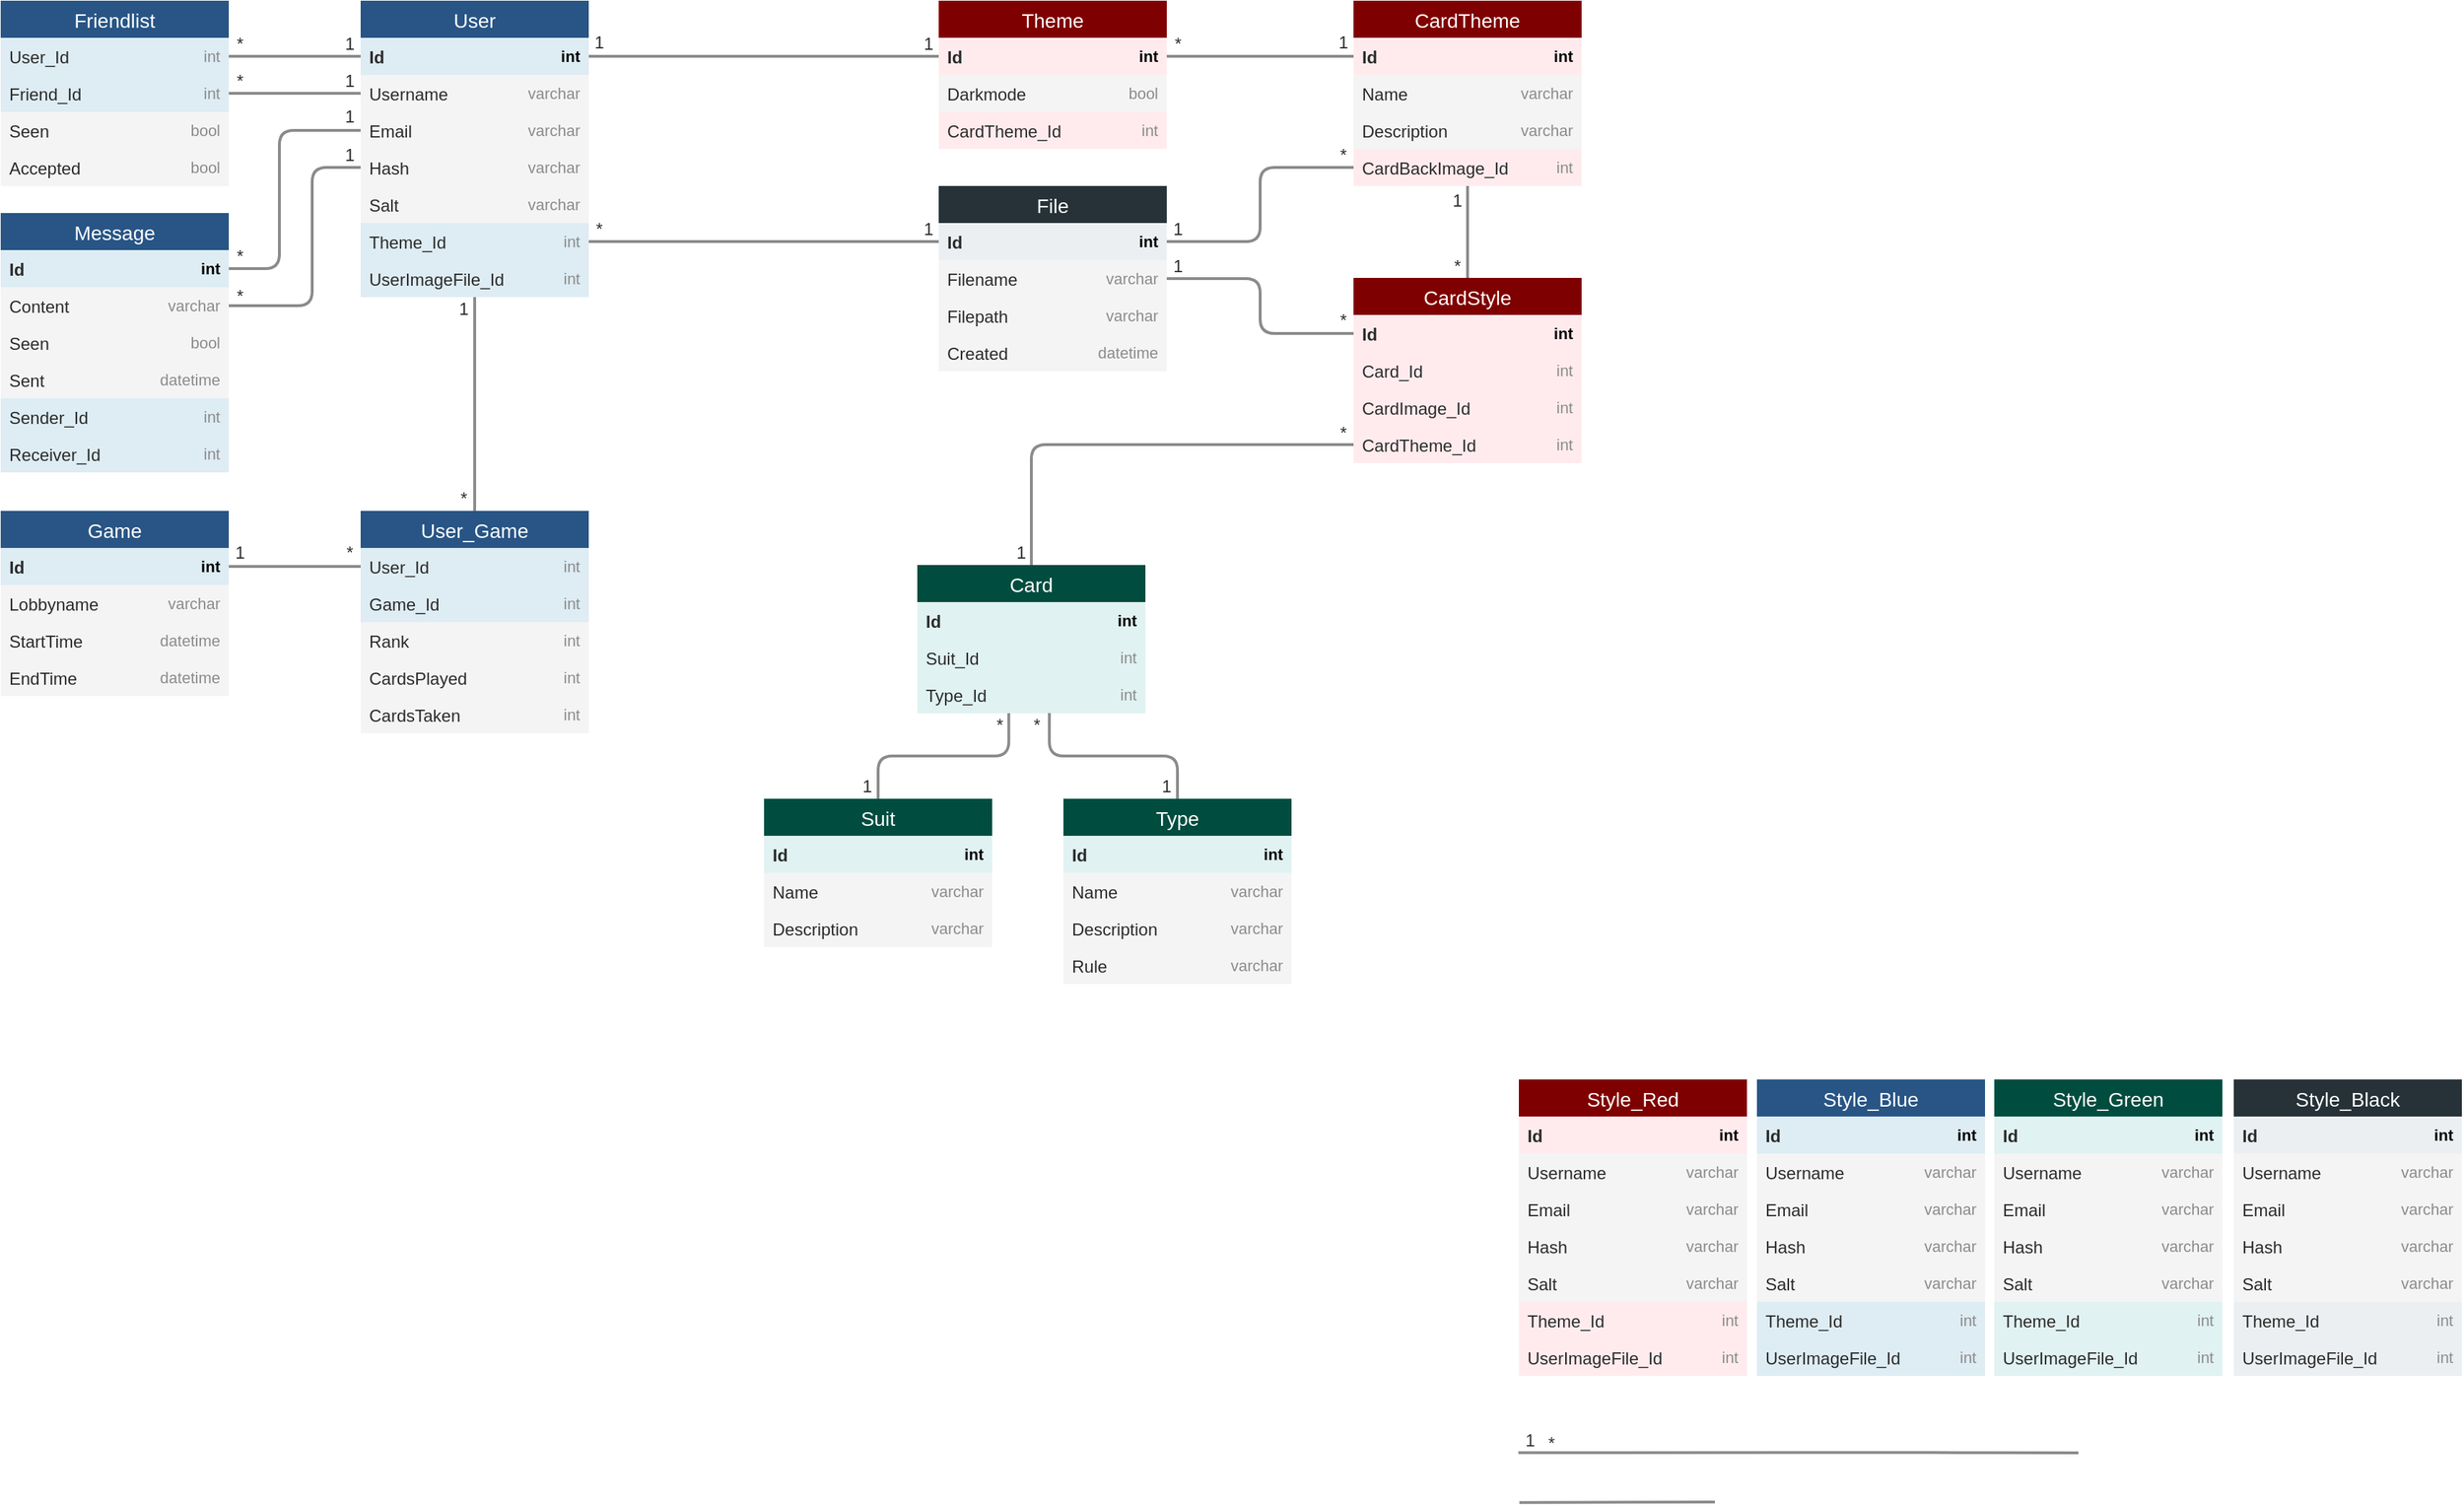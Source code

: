 <mxfile version="12.2.7" type="device" pages="1"><diagram id="g0v6mRdTsMU61i-W_a6x" name="Page-1"><mxGraphModel dx="2031" dy="1089" grid="0" gridSize="10" guides="1" tooltips="1" connect="1" arrows="1" fold="1" page="1" pageScale="1" pageWidth="1169" pageHeight="827" background="none" math="0" shadow="0"><root><mxCell id="0"/><mxCell id="1" parent="0"/><mxCell id="_qIe2pM-7H-kmGs8G4cm-1" value="User" style="swimlane;fontStyle=0;childLayout=stackLayout;horizontal=1;startSize=26;fillColor=#285585;horizontalStack=0;resizeParent=1;resizeParentMax=0;resizeLast=0;collapsible=0;marginBottom=0;swimlaneFillColor=#F4F4F4;align=center;fontSize=14;strokeColor=none;labelBackgroundColor=none;fontColor=#FFFFFF;swimlaneLine=1;glass=0;rounded=0;comic=0;shadow=0;fontFamily=Helvetica;" parent="1" vertex="1"><mxGeometry x="356" y="69.5" width="160" height="208" as="geometry"><mxRectangle x="370" y="250" width="61" height="26" as="alternateBounds"/></mxGeometry></mxCell><mxCell id="_qIe2pM-7H-kmGs8G4cm-12" value="int" style="shape=partialRectangle;top=0;left=0;right=0;bottom=0;align=right;verticalAlign=top;fillColor=#DEECF3;spacingLeft=34;spacingRight=4;overflow=hidden;rotatable=0;points=[[0,0.5],[1,0.5]];portConstraint=eastwest;dropTarget=0;fontSize=11;shadow=0;fontStyle=1;strokeColor=none;" parent="_qIe2pM-7H-kmGs8G4cm-1" vertex="1"><mxGeometry y="26" width="160" height="26" as="geometry"/></mxCell><mxCell id="_qIe2pM-7H-kmGs8G4cm-13" value="Id" style="shape=partialRectangle;top=0;left=0;bottom=0;right=0;fillColor=none;align=left;verticalAlign=top;spacingLeft=4;spacingRight=4;overflow=hidden;rotatable=0;points=[];portConstraint=eastwest;part=1;fontSize=12;fontColor=#2B2B2B;fontStyle=1" parent="_qIe2pM-7H-kmGs8G4cm-12" vertex="1" connectable="0"><mxGeometry width="41.006" height="26" as="geometry"/></mxCell><mxCell id="_qIe2pM-7H-kmGs8G4cm-14" value="varchar" style="shape=partialRectangle;top=0;left=0;right=0;bottom=0;fillColor=#F4F4F4;align=right;verticalAlign=top;fillColor=none;spacingLeft=34;spacingRight=4;overflow=hidden;rotatable=0;points=[[0,0.5],[1,0.5]];portConstraint=eastwest;dropTarget=0;fontSize=11;fontColor=#8B8B8B;shadow=0;fontStyle=0" parent="_qIe2pM-7H-kmGs8G4cm-1" vertex="1"><mxGeometry y="52" width="160" height="26" as="geometry"/></mxCell><mxCell id="_qIe2pM-7H-kmGs8G4cm-15" value="Username" style="shape=partialRectangle;top=0;left=0;bottom=0;right=0;fillColor=none;align=left;verticalAlign=top;spacingLeft=4;spacingRight=4;overflow=hidden;rotatable=0;points=[];portConstraint=eastwest;part=1;fontSize=12;fontColor=#2B2B2B;fontStyle=0" parent="_qIe2pM-7H-kmGs8G4cm-14" vertex="1" connectable="0"><mxGeometry width="123" height="26" as="geometry"/></mxCell><mxCell id="_qIe2pM-7H-kmGs8G4cm-10" value="varchar" style="shape=partialRectangle;top=0;left=0;right=0;bottom=0;fillColor=#F4F4F4;align=right;verticalAlign=top;fillColor=none;spacingLeft=34;spacingRight=4;overflow=hidden;rotatable=0;points=[[0,0.5],[1,0.5]];portConstraint=eastwest;dropTarget=0;fontSize=11;fontColor=#8B8B8B;shadow=0;fontStyle=0" parent="_qIe2pM-7H-kmGs8G4cm-1" vertex="1"><mxGeometry y="78" width="160" height="26" as="geometry"/></mxCell><mxCell id="_qIe2pM-7H-kmGs8G4cm-11" value="Email" style="shape=partialRectangle;top=0;left=0;bottom=0;right=0;fillColor=none;align=left;verticalAlign=top;spacingLeft=4;spacingRight=4;overflow=hidden;rotatable=0;points=[];portConstraint=eastwest;part=1;fontSize=12;fontColor=#2B2B2B;fontStyle=0" parent="_qIe2pM-7H-kmGs8G4cm-10" vertex="1" connectable="0"><mxGeometry width="123" height="26" as="geometry"/></mxCell><mxCell id="28hOAkxZqRSwwrBXbnPC-67" value="varchar" style="shape=partialRectangle;top=0;left=0;right=0;bottom=0;fillColor=#F4F4F4;align=right;verticalAlign=top;fillColor=none;spacingLeft=34;spacingRight=4;overflow=hidden;rotatable=0;points=[[0,0.5],[1,0.5]];portConstraint=eastwest;dropTarget=0;fontSize=11;fontColor=#8B8B8B;shadow=0;fontStyle=0" parent="_qIe2pM-7H-kmGs8G4cm-1" vertex="1"><mxGeometry y="104" width="160" height="26" as="geometry"/></mxCell><mxCell id="28hOAkxZqRSwwrBXbnPC-68" value="Hash" style="shape=partialRectangle;top=0;left=0;bottom=0;right=0;fillColor=none;align=left;verticalAlign=top;spacingLeft=4;spacingRight=4;overflow=hidden;rotatable=0;points=[];portConstraint=eastwest;part=1;fontSize=12;fontColor=#2B2B2B;fontStyle=0" parent="28hOAkxZqRSwwrBXbnPC-67" vertex="1" connectable="0"><mxGeometry width="123" height="26" as="geometry"/></mxCell><mxCell id="28hOAkxZqRSwwrBXbnPC-69" value="varchar" style="shape=partialRectangle;top=0;left=0;right=0;bottom=0;fillColor=#F4F4F4;align=right;verticalAlign=top;fillColor=none;spacingLeft=34;spacingRight=4;overflow=hidden;rotatable=0;points=[[0,0.5],[1,0.5]];portConstraint=eastwest;dropTarget=0;fontSize=11;fontColor=#8B8B8B;shadow=0;fontStyle=0" parent="_qIe2pM-7H-kmGs8G4cm-1" vertex="1"><mxGeometry y="130" width="160" height="26" as="geometry"/></mxCell><mxCell id="28hOAkxZqRSwwrBXbnPC-70" value="Salt" style="shape=partialRectangle;top=0;left=0;bottom=0;right=0;fillColor=none;align=left;verticalAlign=top;spacingLeft=4;spacingRight=4;overflow=hidden;rotatable=0;points=[];portConstraint=eastwest;part=1;fontSize=12;fontColor=#2B2B2B;fontStyle=0" parent="28hOAkxZqRSwwrBXbnPC-69" vertex="1" connectable="0"><mxGeometry width="123" height="26" as="geometry"/></mxCell><mxCell id="ZlHQovMXxfKUd0fQKm3U-164" value="int" style="shape=partialRectangle;top=0;left=0;right=0;bottom=0;align=right;verticalAlign=top;fillColor=#DEECF3;spacingLeft=34;spacingRight=4;overflow=hidden;rotatable=0;points=[[0,0.5],[1,0.5]];portConstraint=eastwest;dropTarget=0;fontSize=11;shadow=0;fontStyle=0;strokeColor=none;fontColor=#8B8B8B;" parent="_qIe2pM-7H-kmGs8G4cm-1" vertex="1"><mxGeometry y="156" width="160" height="26" as="geometry"/></mxCell><mxCell id="ZlHQovMXxfKUd0fQKm3U-165" value="Theme_Id" style="shape=partialRectangle;top=0;left=0;bottom=0;right=0;fillColor=none;align=left;verticalAlign=top;spacingLeft=4;spacingRight=4;overflow=hidden;rotatable=0;points=[];portConstraint=eastwest;part=1;fontSize=12;fontColor=#2B2B2B;fontStyle=0" parent="ZlHQovMXxfKUd0fQKm3U-164" vertex="1" connectable="0"><mxGeometry width="87.638" height="26" as="geometry"/></mxCell><mxCell id="ushdjFFKcJ9jI13bONxh-3" value="int" style="shape=partialRectangle;top=0;left=0;right=0;bottom=0;align=right;verticalAlign=top;fillColor=#DEECF3;spacingLeft=34;spacingRight=4;overflow=hidden;rotatable=0;points=[[0,0.5],[1,0.5]];portConstraint=eastwest;dropTarget=0;fontSize=11;shadow=0;fontStyle=0;strokeColor=none;fontColor=#8B8B8B;" vertex="1" parent="_qIe2pM-7H-kmGs8G4cm-1"><mxGeometry y="182" width="160" height="26" as="geometry"/></mxCell><mxCell id="ushdjFFKcJ9jI13bONxh-4" value="UserImageFile_Id" style="shape=partialRectangle;top=0;left=0;bottom=0;right=0;fillColor=none;align=left;verticalAlign=top;spacingLeft=4;spacingRight=4;overflow=hidden;rotatable=0;points=[];portConstraint=eastwest;part=1;fontSize=12;fontColor=#2B2B2B;fontStyle=0" vertex="1" connectable="0" parent="ushdjFFKcJ9jI13bONxh-3"><mxGeometry width="113" height="26" as="geometry"/></mxCell><mxCell id="28hOAkxZqRSwwrBXbnPC-71" value="Friendlist" style="swimlane;fontStyle=0;childLayout=stackLayout;horizontal=1;startSize=26;fillColor=#285585;horizontalStack=0;resizeParent=1;resizeParentMax=0;resizeLast=0;collapsible=0;marginBottom=0;swimlaneFillColor=#F4F4F4;align=center;fontSize=14;strokeColor=none;labelBackgroundColor=none;fontColor=#FFFFFF;swimlaneLine=1;glass=0;rounded=0;comic=0;shadow=0;fontFamily=Helvetica;" parent="1" vertex="1"><mxGeometry x="103.5" y="69.5" width="160" height="130" as="geometry"><mxRectangle x="370" y="250" width="61" height="26" as="alternateBounds"/></mxGeometry></mxCell><mxCell id="28hOAkxZqRSwwrBXbnPC-72" value="int" style="shape=partialRectangle;top=0;left=0;right=0;bottom=0;align=right;verticalAlign=top;fillColor=#DEECF3;spacingLeft=34;spacingRight=4;overflow=hidden;rotatable=0;points=[[0,0.5],[1,0.5]];portConstraint=eastwest;dropTarget=0;fontSize=11;shadow=0;fontStyle=0;strokeColor=none;fontColor=#8B8B8B;" parent="28hOAkxZqRSwwrBXbnPC-71" vertex="1"><mxGeometry y="26" width="160" height="26" as="geometry"/></mxCell><mxCell id="28hOAkxZqRSwwrBXbnPC-73" value="User_Id" style="shape=partialRectangle;top=0;left=0;bottom=0;right=0;fillColor=none;align=left;verticalAlign=top;spacingLeft=4;spacingRight=4;overflow=hidden;rotatable=0;points=[];portConstraint=eastwest;part=1;fontSize=12;fontColor=#2B2B2B;fontStyle=0" parent="28hOAkxZqRSwwrBXbnPC-72" vertex="1" connectable="0"><mxGeometry width="87.638" height="26" as="geometry"/></mxCell><mxCell id="28hOAkxZqRSwwrBXbnPC-74" value="int" style="shape=partialRectangle;top=0;left=0;right=0;bottom=0;align=right;verticalAlign=top;fillColor=#DEECF3;spacingLeft=34;spacingRight=4;overflow=hidden;rotatable=0;points=[[0,0.5],[1,0.5]];portConstraint=eastwest;dropTarget=0;fontSize=11;shadow=0;fontStyle=0;strokeColor=none;fontColor=#8B8B8B;" parent="28hOAkxZqRSwwrBXbnPC-71" vertex="1"><mxGeometry y="52" width="160" height="26" as="geometry"/></mxCell><mxCell id="28hOAkxZqRSwwrBXbnPC-75" value="Friend_Id" style="shape=partialRectangle;top=0;left=0;bottom=0;right=0;fillColor=none;align=left;verticalAlign=top;spacingLeft=4;spacingRight=4;overflow=hidden;rotatable=0;points=[];portConstraint=eastwest;part=1;fontSize=12;fontColor=#2B2B2B;fontStyle=0" parent="28hOAkxZqRSwwrBXbnPC-74" vertex="1" connectable="0"><mxGeometry width="87.638" height="26" as="geometry"/></mxCell><mxCell id="ushdjFFKcJ9jI13bONxh-111" value="bool" style="shape=partialRectangle;top=0;left=0;right=0;bottom=0;fillColor=#F4F4F4;align=right;verticalAlign=top;fillColor=none;spacingLeft=34;spacingRight=4;overflow=hidden;rotatable=0;points=[[0,0.5],[1,0.5]];portConstraint=eastwest;dropTarget=0;fontSize=11;fontColor=#8B8B8B;shadow=0;fontStyle=0" vertex="1" parent="28hOAkxZqRSwwrBXbnPC-71"><mxGeometry y="78" width="160" height="26" as="geometry"/></mxCell><mxCell id="ushdjFFKcJ9jI13bONxh-112" value="Seen" style="shape=partialRectangle;top=0;left=0;bottom=0;right=0;fillColor=none;align=left;verticalAlign=top;spacingLeft=4;spacingRight=4;overflow=hidden;rotatable=0;points=[];portConstraint=eastwest;part=1;fontSize=12;fontColor=#2B2B2B;fontStyle=0" vertex="1" connectable="0" parent="ushdjFFKcJ9jI13bONxh-111"><mxGeometry width="123" height="26" as="geometry"/></mxCell><mxCell id="ushdjFFKcJ9jI13bONxh-109" value="bool" style="shape=partialRectangle;top=0;left=0;right=0;bottom=0;fillColor=#F4F4F4;align=right;verticalAlign=top;fillColor=none;spacingLeft=34;spacingRight=4;overflow=hidden;rotatable=0;points=[[0,0.5],[1,0.5]];portConstraint=eastwest;dropTarget=0;fontSize=11;fontColor=#8B8B8B;shadow=0;fontStyle=0" vertex="1" parent="28hOAkxZqRSwwrBXbnPC-71"><mxGeometry y="104" width="160" height="26" as="geometry"/></mxCell><mxCell id="ushdjFFKcJ9jI13bONxh-110" value="Accepted" style="shape=partialRectangle;top=0;left=0;bottom=0;right=0;fillColor=none;align=left;verticalAlign=top;spacingLeft=4;spacingRight=4;overflow=hidden;rotatable=0;points=[];portConstraint=eastwest;part=1;fontSize=12;fontColor=#2B2B2B;fontStyle=0" vertex="1" connectable="0" parent="ushdjFFKcJ9jI13bONxh-109"><mxGeometry width="123" height="26" as="geometry"/></mxCell><mxCell id="28hOAkxZqRSwwrBXbnPC-76" style="edgeStyle=orthogonalEdgeStyle;rounded=1;orthogonalLoop=1;jettySize=auto;html=1;exitX=1;exitY=0.5;exitDx=0;exitDy=0;entryX=0;entryY=0.5;entryDx=0;entryDy=0;endArrow=none;endFill=0;strokeColor=#8B8B8B;strokeWidth=2;fontColor=#2B2B2B;" parent="1" source="28hOAkxZqRSwwrBXbnPC-74" target="_qIe2pM-7H-kmGs8G4cm-14" edge="1"><mxGeometry relative="1" as="geometry"><Array as="points"/></mxGeometry></mxCell><mxCell id="28hOAkxZqRSwwrBXbnPC-78" value="1" style="text;html=1;strokeColor=none;fillColor=none;align=center;verticalAlign=middle;whiteSpace=wrap;rounded=0;labelBackgroundColor=none;fontColor=#2B2B2B;fontStyle=0" parent="1" vertex="1"><mxGeometry x="516" y="90.5" width="15" height="17" as="geometry"/></mxCell><mxCell id="28hOAkxZqRSwwrBXbnPC-80" value="1" style="text;html=1;strokeColor=none;fillColor=none;align=center;verticalAlign=middle;whiteSpace=wrap;rounded=0;labelBackgroundColor=none;fontColor=#2B2B2B;fontStyle=0" parent="1" vertex="1"><mxGeometry x="341" y="117.5" width="15" height="17" as="geometry"/></mxCell><mxCell id="28hOAkxZqRSwwrBXbnPC-81" value="*" style="text;html=1;strokeColor=none;fillColor=none;align=center;verticalAlign=middle;whiteSpace=wrap;rounded=0;labelBackgroundColor=none;fontColor=#2B2B2B;fontStyle=0" parent="1" vertex="1"><mxGeometry x="263.5" y="117" width="15" height="17" as="geometry"/></mxCell><mxCell id="28hOAkxZqRSwwrBXbnPC-82" value="*" style="text;html=1;strokeColor=none;fillColor=none;align=center;verticalAlign=middle;whiteSpace=wrap;rounded=0;labelBackgroundColor=none;fontColor=#2B2B2B;fontStyle=0" parent="1" vertex="1"><mxGeometry x="263.5" y="91.5" width="15" height="17" as="geometry"/></mxCell><mxCell id="ZlHQovMXxfKUd0fQKm3U-1" value="Message" style="swimlane;fontStyle=0;childLayout=stackLayout;horizontal=1;startSize=26;fillColor=#285585;horizontalStack=0;resizeParent=1;resizeParentMax=0;resizeLast=0;collapsible=0;marginBottom=0;swimlaneFillColor=#F4F4F4;align=center;fontSize=14;strokeColor=none;labelBackgroundColor=none;fontColor=#FFFFFF;swimlaneLine=1;glass=0;rounded=0;comic=0;shadow=0;fontFamily=Helvetica;" parent="1" vertex="1"><mxGeometry x="103.5" y="218.5" width="160" height="182" as="geometry"><mxRectangle x="370" y="250" width="61" height="26" as="alternateBounds"/></mxGeometry></mxCell><mxCell id="ZlHQovMXxfKUd0fQKm3U-2" value="int" style="shape=partialRectangle;top=0;left=0;right=0;bottom=0;align=right;verticalAlign=top;fillColor=#DEECF3;spacingLeft=34;spacingRight=4;overflow=hidden;rotatable=0;points=[[0,0.5],[1,0.5]];portConstraint=eastwest;dropTarget=0;fontSize=11;shadow=0;fontStyle=1;strokeColor=none;" parent="ZlHQovMXxfKUd0fQKm3U-1" vertex="1"><mxGeometry y="26" width="160" height="26" as="geometry"/></mxCell><mxCell id="ZlHQovMXxfKUd0fQKm3U-3" value="Id" style="shape=partialRectangle;top=0;left=0;bottom=0;right=0;fillColor=none;align=left;verticalAlign=top;spacingLeft=4;spacingRight=4;overflow=hidden;rotatable=0;points=[];portConstraint=eastwest;part=1;fontSize=12;fontColor=#2B2B2B;fontStyle=1" parent="ZlHQovMXxfKUd0fQKm3U-2" vertex="1" connectable="0"><mxGeometry width="41.006" height="26" as="geometry"/></mxCell><mxCell id="ZlHQovMXxfKUd0fQKm3U-4" value="varchar" style="shape=partialRectangle;top=0;left=0;right=0;bottom=0;fillColor=#F4F4F4;align=right;verticalAlign=top;fillColor=none;spacingLeft=34;spacingRight=4;overflow=hidden;rotatable=0;points=[[0,0.5],[1,0.5]];portConstraint=eastwest;dropTarget=0;fontSize=11;fontColor=#8B8B8B;shadow=0;fontStyle=0" parent="ZlHQovMXxfKUd0fQKm3U-1" vertex="1"><mxGeometry y="52" width="160" height="26" as="geometry"/></mxCell><mxCell id="ZlHQovMXxfKUd0fQKm3U-5" value="Content" style="shape=partialRectangle;top=0;left=0;bottom=0;right=0;fillColor=none;align=left;verticalAlign=top;spacingLeft=4;spacingRight=4;overflow=hidden;rotatable=0;points=[];portConstraint=eastwest;part=1;fontSize=12;fontColor=#2B2B2B;fontStyle=0" parent="ZlHQovMXxfKUd0fQKm3U-4" vertex="1" connectable="0"><mxGeometry width="123" height="26" as="geometry"/></mxCell><mxCell id="ZlHQovMXxfKUd0fQKm3U-6" value="bool" style="shape=partialRectangle;top=0;left=0;right=0;bottom=0;fillColor=#F4F4F4;align=right;verticalAlign=top;fillColor=none;spacingLeft=34;spacingRight=4;overflow=hidden;rotatable=0;points=[[0,0.5],[1,0.5]];portConstraint=eastwest;dropTarget=0;fontSize=11;fontColor=#8B8B8B;shadow=0;fontStyle=0" parent="ZlHQovMXxfKUd0fQKm3U-1" vertex="1"><mxGeometry y="78" width="160" height="26" as="geometry"/></mxCell><mxCell id="ZlHQovMXxfKUd0fQKm3U-7" value="Seen" style="shape=partialRectangle;top=0;left=0;bottom=0;right=0;fillColor=none;align=left;verticalAlign=top;spacingLeft=4;spacingRight=4;overflow=hidden;rotatable=0;points=[];portConstraint=eastwest;part=1;fontSize=12;fontColor=#2B2B2B;fontStyle=0" parent="ZlHQovMXxfKUd0fQKm3U-6" vertex="1" connectable="0"><mxGeometry width="123" height="26" as="geometry"/></mxCell><mxCell id="ZlHQovMXxfKUd0fQKm3U-8" value="datetime" style="shape=partialRectangle;top=0;left=0;right=0;bottom=0;fillColor=#F4F4F4;align=right;verticalAlign=top;fillColor=none;spacingLeft=34;spacingRight=4;overflow=hidden;rotatable=0;points=[[0,0.5],[1,0.5]];portConstraint=eastwest;dropTarget=0;fontSize=11;fontColor=#8B8B8B;shadow=0;fontStyle=0" parent="ZlHQovMXxfKUd0fQKm3U-1" vertex="1"><mxGeometry y="104" width="160" height="26" as="geometry"/></mxCell><mxCell id="ZlHQovMXxfKUd0fQKm3U-9" value="Sent" style="shape=partialRectangle;top=0;left=0;bottom=0;right=0;fillColor=none;align=left;verticalAlign=top;spacingLeft=4;spacingRight=4;overflow=hidden;rotatable=0;points=[];portConstraint=eastwest;part=1;fontSize=12;fontColor=#2B2B2B;fontStyle=0" parent="ZlHQovMXxfKUd0fQKm3U-8" vertex="1" connectable="0"><mxGeometry width="123" height="26" as="geometry"/></mxCell><mxCell id="ZlHQovMXxfKUd0fQKm3U-12" value="int" style="shape=partialRectangle;top=0;left=0;right=0;bottom=0;align=right;verticalAlign=top;fillColor=#DEECF3;spacingLeft=34;spacingRight=4;overflow=hidden;rotatable=0;points=[[0,0.5],[1,0.5]];portConstraint=eastwest;dropTarget=0;fontSize=11;shadow=0;fontStyle=0;strokeColor=none;fontColor=#8B8B8B;" parent="ZlHQovMXxfKUd0fQKm3U-1" vertex="1"><mxGeometry y="130" width="160" height="26" as="geometry"/></mxCell><mxCell id="ZlHQovMXxfKUd0fQKm3U-13" value="Sender_Id" style="shape=partialRectangle;top=0;left=0;bottom=0;right=0;fillColor=none;align=left;verticalAlign=top;spacingLeft=4;spacingRight=4;overflow=hidden;rotatable=0;points=[];portConstraint=eastwest;part=1;fontSize=12;fontColor=#2B2B2B;fontStyle=0" parent="ZlHQovMXxfKUd0fQKm3U-12" vertex="1" connectable="0"><mxGeometry width="87.638" height="26" as="geometry"/></mxCell><mxCell id="ZlHQovMXxfKUd0fQKm3U-14" value="int" style="shape=partialRectangle;top=0;left=0;right=0;bottom=0;align=right;verticalAlign=top;fillColor=#DEECF3;spacingLeft=34;spacingRight=4;overflow=hidden;rotatable=0;points=[[0,0.5],[1,0.5]];portConstraint=eastwest;dropTarget=0;fontSize=11;shadow=0;fontStyle=0;strokeColor=none;fontColor=#8B8B8B;" parent="ZlHQovMXxfKUd0fQKm3U-1" vertex="1"><mxGeometry y="156" width="160" height="26" as="geometry"/></mxCell><mxCell id="ZlHQovMXxfKUd0fQKm3U-15" value="Receiver_Id" style="shape=partialRectangle;top=0;left=0;bottom=0;right=0;fillColor=none;align=left;verticalAlign=top;spacingLeft=4;spacingRight=4;overflow=hidden;rotatable=0;points=[];portConstraint=eastwest;part=1;fontSize=12;fontColor=#2B2B2B;fontStyle=0" parent="ZlHQovMXxfKUd0fQKm3U-14" vertex="1" connectable="0"><mxGeometry width="87.638" height="26" as="geometry"/></mxCell><mxCell id="ZlHQovMXxfKUd0fQKm3U-23" value="Game" style="swimlane;fontStyle=0;childLayout=stackLayout;horizontal=1;startSize=26;fillColor=#285585;horizontalStack=0;resizeParent=1;resizeParentMax=0;resizeLast=0;collapsible=0;marginBottom=0;swimlaneFillColor=#F4F4F4;align=center;fontSize=14;strokeColor=none;labelBackgroundColor=none;fontColor=#FFFFFF;swimlaneLine=1;glass=0;rounded=0;comic=0;shadow=0;fontFamily=Helvetica;" parent="1" vertex="1"><mxGeometry x="103.5" y="427.5" width="160" height="130" as="geometry"><mxRectangle x="370" y="250" width="61" height="26" as="alternateBounds"/></mxGeometry></mxCell><mxCell id="ZlHQovMXxfKUd0fQKm3U-24" value="int" style="shape=partialRectangle;top=0;left=0;right=0;bottom=0;align=right;verticalAlign=top;fillColor=#DEECF3;spacingLeft=34;spacingRight=4;overflow=hidden;rotatable=0;points=[[0,0.5],[1,0.5]];portConstraint=eastwest;dropTarget=0;fontSize=11;shadow=0;fontStyle=1;strokeColor=none;" parent="ZlHQovMXxfKUd0fQKm3U-23" vertex="1"><mxGeometry y="26" width="160" height="26" as="geometry"/></mxCell><mxCell id="ZlHQovMXxfKUd0fQKm3U-25" value="Id" style="shape=partialRectangle;top=0;left=0;bottom=0;right=0;fillColor=none;align=left;verticalAlign=top;spacingLeft=4;spacingRight=4;overflow=hidden;rotatable=0;points=[];portConstraint=eastwest;part=1;fontSize=12;fontColor=#2B2B2B;fontStyle=1" parent="ZlHQovMXxfKUd0fQKm3U-24" vertex="1" connectable="0"><mxGeometry width="41.006" height="26" as="geometry"/></mxCell><mxCell id="ushdjFFKcJ9jI13bONxh-113" value="varchar" style="shape=partialRectangle;top=0;left=0;right=0;bottom=0;fillColor=#F4F4F4;align=right;verticalAlign=top;fillColor=none;spacingLeft=34;spacingRight=4;overflow=hidden;rotatable=0;points=[[0,0.5],[1,0.5]];portConstraint=eastwest;dropTarget=0;fontSize=11;fontColor=#8B8B8B;shadow=0;fontStyle=0" vertex="1" parent="ZlHQovMXxfKUd0fQKm3U-23"><mxGeometry y="52" width="160" height="26" as="geometry"/></mxCell><mxCell id="ushdjFFKcJ9jI13bONxh-114" value="Lobbyname" style="shape=partialRectangle;top=0;left=0;bottom=0;right=0;fillColor=none;align=left;verticalAlign=top;spacingLeft=4;spacingRight=4;overflow=hidden;rotatable=0;points=[];portConstraint=eastwest;part=1;fontSize=12;fontColor=#2B2B2B;fontStyle=0" vertex="1" connectable="0" parent="ushdjFFKcJ9jI13bONxh-113"><mxGeometry width="123" height="26" as="geometry"/></mxCell><mxCell id="ZlHQovMXxfKUd0fQKm3U-28" value="datetime" style="shape=partialRectangle;top=0;left=0;right=0;bottom=0;fillColor=#F4F4F4;align=right;verticalAlign=top;fillColor=none;spacingLeft=34;spacingRight=4;overflow=hidden;rotatable=0;points=[[0,0.5],[1,0.5]];portConstraint=eastwest;dropTarget=0;fontSize=11;fontColor=#8B8B8B;shadow=0;fontStyle=0" parent="ZlHQovMXxfKUd0fQKm3U-23" vertex="1"><mxGeometry y="78" width="160" height="26" as="geometry"/></mxCell><mxCell id="ZlHQovMXxfKUd0fQKm3U-29" value="StartTime" style="shape=partialRectangle;top=0;left=0;bottom=0;right=0;fillColor=none;align=left;verticalAlign=top;spacingLeft=4;spacingRight=4;overflow=hidden;rotatable=0;points=[];portConstraint=eastwest;part=1;fontSize=12;fontColor=#2B2B2B;fontStyle=0" parent="ZlHQovMXxfKUd0fQKm3U-28" vertex="1" connectable="0"><mxGeometry width="123" height="26" as="geometry"/></mxCell><mxCell id="ZlHQovMXxfKUd0fQKm3U-30" value="datetime" style="shape=partialRectangle;top=0;left=0;right=0;bottom=0;fillColor=#F4F4F4;align=right;verticalAlign=top;fillColor=none;spacingLeft=34;spacingRight=4;overflow=hidden;rotatable=0;points=[[0,0.5],[1,0.5]];portConstraint=eastwest;dropTarget=0;fontSize=11;fontColor=#8B8B8B;shadow=0;fontStyle=0" parent="ZlHQovMXxfKUd0fQKm3U-23" vertex="1"><mxGeometry y="104" width="160" height="26" as="geometry"/></mxCell><mxCell id="ZlHQovMXxfKUd0fQKm3U-31" value="EndTime" style="shape=partialRectangle;top=0;left=0;bottom=0;right=0;fillColor=none;align=left;verticalAlign=top;spacingLeft=4;spacingRight=4;overflow=hidden;rotatable=0;points=[];portConstraint=eastwest;part=1;fontSize=12;fontColor=#2B2B2B;fontStyle=0" parent="ZlHQovMXxfKUd0fQKm3U-30" vertex="1" connectable="0"><mxGeometry width="123" height="26" as="geometry"/></mxCell><mxCell id="ZlHQovMXxfKUd0fQKm3U-104" style="edgeStyle=orthogonalEdgeStyle;rounded=1;orthogonalLoop=1;jettySize=auto;html=1;exitX=0.5;exitY=0;exitDx=0;exitDy=0;endArrow=none;endFill=0;strokeColor=#8B8B8B;strokeWidth=2;" parent="1" source="ZlHQovMXxfKUd0fQKm3U-34" target="_qIe2pM-7H-kmGs8G4cm-1" edge="1"><mxGeometry relative="1" as="geometry"/></mxCell><mxCell id="ZlHQovMXxfKUd0fQKm3U-34" value="User_Game" style="swimlane;fontStyle=0;childLayout=stackLayout;horizontal=1;startSize=26;fillColor=#285585;horizontalStack=0;resizeParent=1;resizeParentMax=0;resizeLast=0;collapsible=0;marginBottom=0;swimlaneFillColor=#F4F4F4;align=center;fontSize=14;strokeColor=none;labelBackgroundColor=none;fontColor=#FFFFFF;swimlaneLine=1;glass=0;rounded=0;comic=0;shadow=0;fontFamily=Helvetica;" parent="1" vertex="1"><mxGeometry x="356" y="427.5" width="160" height="156" as="geometry"><mxRectangle x="370" y="250" width="61" height="26" as="alternateBounds"/></mxGeometry></mxCell><mxCell id="ZlHQovMXxfKUd0fQKm3U-43" value="int" style="shape=partialRectangle;top=0;left=0;right=0;bottom=0;align=right;verticalAlign=top;fillColor=#DEECF3;spacingLeft=34;spacingRight=4;overflow=hidden;rotatable=0;points=[[0,0.5],[1,0.5]];portConstraint=eastwest;dropTarget=0;fontSize=11;shadow=0;fontStyle=0;strokeColor=none;fontColor=#8B8B8B;" parent="ZlHQovMXxfKUd0fQKm3U-34" vertex="1"><mxGeometry y="26" width="160" height="26" as="geometry"/></mxCell><mxCell id="ZlHQovMXxfKUd0fQKm3U-44" value="User_Id" style="shape=partialRectangle;top=0;left=0;bottom=0;right=0;fillColor=none;align=left;verticalAlign=top;spacingLeft=4;spacingRight=4;overflow=hidden;rotatable=0;points=[];portConstraint=eastwest;part=1;fontSize=12;fontColor=#2B2B2B;fontStyle=0" parent="ZlHQovMXxfKUd0fQKm3U-43" vertex="1" connectable="0"><mxGeometry width="87.638" height="26" as="geometry"/></mxCell><mxCell id="ZlHQovMXxfKUd0fQKm3U-45" value="int" style="shape=partialRectangle;top=0;left=0;right=0;bottom=0;align=right;verticalAlign=top;fillColor=#DEECF3;spacingLeft=34;spacingRight=4;overflow=hidden;rotatable=0;points=[[0,0.5],[1,0.5]];portConstraint=eastwest;dropTarget=0;fontSize=11;shadow=0;fontStyle=0;strokeColor=none;fontColor=#8B8B8B;" parent="ZlHQovMXxfKUd0fQKm3U-34" vertex="1"><mxGeometry y="52" width="160" height="26" as="geometry"/></mxCell><mxCell id="ZlHQovMXxfKUd0fQKm3U-46" value="Game_Id" style="shape=partialRectangle;top=0;left=0;bottom=0;right=0;fillColor=none;align=left;verticalAlign=top;spacingLeft=4;spacingRight=4;overflow=hidden;rotatable=0;points=[];portConstraint=eastwest;part=1;fontSize=12;fontColor=#2B2B2B;fontStyle=0" parent="ZlHQovMXxfKUd0fQKm3U-45" vertex="1" connectable="0"><mxGeometry width="87.638" height="26" as="geometry"/></mxCell><mxCell id="ZlHQovMXxfKUd0fQKm3U-54" value="int" style="shape=partialRectangle;top=0;left=0;right=0;bottom=0;fillColor=#F4F4F4;align=right;verticalAlign=top;fillColor=none;spacingLeft=34;spacingRight=4;overflow=hidden;rotatable=0;points=[[0,0.5],[1,0.5]];portConstraint=eastwest;dropTarget=0;fontSize=11;fontColor=#8B8B8B;shadow=0;fontStyle=0" parent="ZlHQovMXxfKUd0fQKm3U-34" vertex="1"><mxGeometry y="78" width="160" height="26" as="geometry"/></mxCell><mxCell id="ZlHQovMXxfKUd0fQKm3U-55" value="Rank" style="shape=partialRectangle;top=0;left=0;bottom=0;right=0;fillColor=none;align=left;verticalAlign=top;spacingLeft=4;spacingRight=4;overflow=hidden;rotatable=0;points=[];portConstraint=eastwest;part=1;fontSize=12;fontColor=#2B2B2B;fontStyle=0" parent="ZlHQovMXxfKUd0fQKm3U-54" vertex="1" connectable="0"><mxGeometry width="123" height="26" as="geometry"/></mxCell><mxCell id="ZlHQovMXxfKUd0fQKm3U-56" value="int" style="shape=partialRectangle;top=0;left=0;right=0;bottom=0;fillColor=#F4F4F4;align=right;verticalAlign=top;fillColor=none;spacingLeft=34;spacingRight=4;overflow=hidden;rotatable=0;points=[[0,0.5],[1,0.5]];portConstraint=eastwest;dropTarget=0;fontSize=11;fontColor=#8B8B8B;shadow=0;fontStyle=0" parent="ZlHQovMXxfKUd0fQKm3U-34" vertex="1"><mxGeometry y="104" width="160" height="26" as="geometry"/></mxCell><mxCell id="ZlHQovMXxfKUd0fQKm3U-57" value="CardsPlayed" style="shape=partialRectangle;top=0;left=0;bottom=0;right=0;fillColor=none;align=left;verticalAlign=top;spacingLeft=4;spacingRight=4;overflow=hidden;rotatable=0;points=[];portConstraint=eastwest;part=1;fontSize=12;fontColor=#2B2B2B;fontStyle=0" parent="ZlHQovMXxfKUd0fQKm3U-56" vertex="1" connectable="0"><mxGeometry width="123" height="26" as="geometry"/></mxCell><mxCell id="ZlHQovMXxfKUd0fQKm3U-58" value="int" style="shape=partialRectangle;top=0;left=0;right=0;bottom=0;fillColor=#F4F4F4;align=right;verticalAlign=top;fillColor=none;spacingLeft=34;spacingRight=4;overflow=hidden;rotatable=0;points=[[0,0.5],[1,0.5]];portConstraint=eastwest;dropTarget=0;fontSize=11;fontColor=#8B8B8B;shadow=0;fontStyle=0" parent="ZlHQovMXxfKUd0fQKm3U-34" vertex="1"><mxGeometry y="130" width="160" height="26" as="geometry"/></mxCell><mxCell id="ZlHQovMXxfKUd0fQKm3U-59" value="CardsTaken" style="shape=partialRectangle;top=0;left=0;bottom=0;right=0;fillColor=none;align=left;verticalAlign=top;spacingLeft=4;spacingRight=4;overflow=hidden;rotatable=0;points=[];portConstraint=eastwest;part=1;fontSize=12;fontColor=#2B2B2B;fontStyle=0" parent="ZlHQovMXxfKUd0fQKm3U-58" vertex="1" connectable="0"><mxGeometry width="123" height="26" as="geometry"/></mxCell><mxCell id="ZlHQovMXxfKUd0fQKm3U-60" value="File" style="swimlane;fontStyle=0;childLayout=stackLayout;horizontal=1;startSize=26;fillColor=#263238;horizontalStack=0;resizeParent=1;resizeParentMax=0;resizeLast=0;collapsible=0;marginBottom=0;swimlaneFillColor=#F4F4F4;align=center;fontSize=14;strokeColor=none;labelBackgroundColor=none;fontColor=#FFFFFF;swimlaneLine=1;glass=0;rounded=0;comic=0;shadow=0;fontFamily=Helvetica;" parent="1" vertex="1"><mxGeometry x="761.5" y="199.5" width="160" height="130" as="geometry"><mxRectangle x="370" y="250" width="61" height="26" as="alternateBounds"/></mxGeometry></mxCell><mxCell id="ZlHQovMXxfKUd0fQKm3U-61" value="int" style="shape=partialRectangle;top=0;left=0;right=0;bottom=0;align=right;verticalAlign=top;fillColor=#ECEFF1;spacingLeft=34;spacingRight=4;overflow=hidden;rotatable=0;points=[[0,0.5],[1,0.5]];portConstraint=eastwest;dropTarget=0;fontSize=11;shadow=0;fontStyle=1;strokeColor=none;" parent="ZlHQovMXxfKUd0fQKm3U-60" vertex="1"><mxGeometry y="26" width="160" height="26" as="geometry"/></mxCell><mxCell id="ZlHQovMXxfKUd0fQKm3U-62" value="Id" style="shape=partialRectangle;top=0;left=0;bottom=0;right=0;fillColor=none;align=left;verticalAlign=top;spacingLeft=4;spacingRight=4;overflow=hidden;rotatable=0;points=[];portConstraint=eastwest;part=1;fontSize=12;fontColor=#2B2B2B;fontStyle=1" parent="ZlHQovMXxfKUd0fQKm3U-61" vertex="1" connectable="0"><mxGeometry width="41.006" height="26" as="geometry"/></mxCell><mxCell id="ZlHQovMXxfKUd0fQKm3U-63" value="varchar" style="shape=partialRectangle;top=0;left=0;right=0;bottom=0;fillColor=#F4F4F4;align=right;verticalAlign=top;fillColor=none;spacingLeft=34;spacingRight=4;overflow=hidden;rotatable=0;points=[[0,0.5],[1,0.5]];portConstraint=eastwest;dropTarget=0;fontSize=11;fontColor=#8B8B8B;shadow=0;fontStyle=0" parent="ZlHQovMXxfKUd0fQKm3U-60" vertex="1"><mxGeometry y="52" width="160" height="26" as="geometry"/></mxCell><mxCell id="ZlHQovMXxfKUd0fQKm3U-64" value="Filename" style="shape=partialRectangle;top=0;left=0;bottom=0;right=0;fillColor=none;align=left;verticalAlign=top;spacingLeft=4;spacingRight=4;overflow=hidden;rotatable=0;points=[];portConstraint=eastwest;part=1;fontSize=12;fontColor=#2B2B2B;fontStyle=0" parent="ZlHQovMXxfKUd0fQKm3U-63" vertex="1" connectable="0"><mxGeometry width="123" height="26" as="geometry"/></mxCell><mxCell id="ZlHQovMXxfKUd0fQKm3U-67" value="varchar" style="shape=partialRectangle;top=0;left=0;right=0;bottom=0;fillColor=#F4F4F4;align=right;verticalAlign=top;fillColor=none;spacingLeft=34;spacingRight=4;overflow=hidden;rotatable=0;points=[[0,0.5],[1,0.5]];portConstraint=eastwest;dropTarget=0;fontSize=11;fontColor=#8B8B8B;shadow=0;fontStyle=0" parent="ZlHQovMXxfKUd0fQKm3U-60" vertex="1"><mxGeometry y="78" width="160" height="26" as="geometry"/></mxCell><mxCell id="ZlHQovMXxfKUd0fQKm3U-68" value="Filepath" style="shape=partialRectangle;top=0;left=0;bottom=0;right=0;fillColor=none;align=left;verticalAlign=top;spacingLeft=4;spacingRight=4;overflow=hidden;rotatable=0;points=[];portConstraint=eastwest;part=1;fontSize=12;fontColor=#2B2B2B;fontStyle=0" parent="ZlHQovMXxfKUd0fQKm3U-67" vertex="1" connectable="0"><mxGeometry width="123" height="26" as="geometry"/></mxCell><mxCell id="ZlHQovMXxfKUd0fQKm3U-65" value="datetime" style="shape=partialRectangle;top=0;left=0;right=0;bottom=0;fillColor=#F4F4F4;align=right;verticalAlign=top;fillColor=none;spacingLeft=34;spacingRight=4;overflow=hidden;rotatable=0;points=[[0,0.5],[1,0.5]];portConstraint=eastwest;dropTarget=0;fontSize=11;fontColor=#8B8B8B;shadow=0;fontStyle=0" parent="ZlHQovMXxfKUd0fQKm3U-60" vertex="1"><mxGeometry y="104" width="160" height="26" as="geometry"/></mxCell><mxCell id="ZlHQovMXxfKUd0fQKm3U-66" value="Created" style="shape=partialRectangle;top=0;left=0;bottom=0;right=0;fillColor=none;align=left;verticalAlign=top;spacingLeft=4;spacingRight=4;overflow=hidden;rotatable=0;points=[];portConstraint=eastwest;part=1;fontSize=12;fontColor=#2B2B2B;fontStyle=0" parent="ZlHQovMXxfKUd0fQKm3U-65" vertex="1" connectable="0"><mxGeometry width="123" height="26" as="geometry"/></mxCell><mxCell id="ZlHQovMXxfKUd0fQKm3U-78" style="edgeStyle=orthogonalEdgeStyle;rounded=1;orthogonalLoop=1;jettySize=auto;html=1;exitX=1;exitY=0.5;exitDx=0;exitDy=0;endArrow=none;endFill=0;strokeColor=#8B8B8B;strokeWidth=2;fontColor=#2B2B2B;entryX=0;entryY=0.5;entryDx=0;entryDy=0;" parent="1" source="28hOAkxZqRSwwrBXbnPC-72" target="_qIe2pM-7H-kmGs8G4cm-12" edge="1"><mxGeometry relative="1" as="geometry"><mxPoint x="273.286" y="144.429" as="sourcePoint"/><mxPoint x="305" y="149" as="targetPoint"/><Array as="points"/></mxGeometry></mxCell><mxCell id="ZlHQovMXxfKUd0fQKm3U-79" value="CardTheme" style="swimlane;fontStyle=0;childLayout=stackLayout;horizontal=1;startSize=26;fillColor=#7f0000;horizontalStack=0;resizeParent=1;resizeParentMax=0;resizeLast=0;collapsible=0;marginBottom=0;swimlaneFillColor=#F4F4F4;align=center;fontSize=14;strokeColor=none;labelBackgroundColor=none;fontColor=#FFFFFF;swimlaneLine=1;glass=0;rounded=0;comic=0;shadow=0;fontFamily=Helvetica;" parent="1" vertex="1"><mxGeometry x="1052.5" y="69.5" width="160" height="130" as="geometry"><mxRectangle x="370" y="250" width="61" height="26" as="alternateBounds"/></mxGeometry></mxCell><mxCell id="ZlHQovMXxfKUd0fQKm3U-80" value="int" style="shape=partialRectangle;top=0;left=0;right=0;bottom=0;align=right;verticalAlign=top;fillColor=#FFEBEE;spacingLeft=34;spacingRight=4;overflow=hidden;rotatable=0;points=[[0,0.5],[1,0.5]];portConstraint=eastwest;dropTarget=0;fontSize=11;shadow=0;fontStyle=1;strokeColor=none;" parent="ZlHQovMXxfKUd0fQKm3U-79" vertex="1"><mxGeometry y="26" width="160" height="26" as="geometry"/></mxCell><mxCell id="ZlHQovMXxfKUd0fQKm3U-81" value="Id" style="shape=partialRectangle;top=0;left=0;bottom=0;right=0;fillColor=none;align=left;verticalAlign=top;spacingLeft=4;spacingRight=4;overflow=hidden;rotatable=0;points=[];portConstraint=eastwest;part=1;fontSize=12;fontColor=#2B2B2B;fontStyle=1" parent="ZlHQovMXxfKUd0fQKm3U-80" vertex="1" connectable="0"><mxGeometry width="41.006" height="26" as="geometry"/></mxCell><mxCell id="ZlHQovMXxfKUd0fQKm3U-84" value="varchar" style="shape=partialRectangle;top=0;left=0;right=0;bottom=0;fillColor=#F4F4F4;align=right;verticalAlign=top;fillColor=none;spacingLeft=34;spacingRight=4;overflow=hidden;rotatable=0;points=[[0,0.5],[1,0.5]];portConstraint=eastwest;dropTarget=0;fontSize=11;fontColor=#8B8B8B;shadow=0;fontStyle=0" parent="ZlHQovMXxfKUd0fQKm3U-79" vertex="1"><mxGeometry y="52" width="160" height="26" as="geometry"/></mxCell><mxCell id="ZlHQovMXxfKUd0fQKm3U-85" value="Name" style="shape=partialRectangle;top=0;left=0;bottom=0;right=0;fillColor=none;align=left;verticalAlign=top;spacingLeft=4;spacingRight=4;overflow=hidden;rotatable=0;points=[];portConstraint=eastwest;part=1;fontSize=12;fontColor=#2B2B2B;fontStyle=0" parent="ZlHQovMXxfKUd0fQKm3U-84" vertex="1" connectable="0"><mxGeometry width="123" height="26" as="geometry"/></mxCell><mxCell id="ZlHQovMXxfKUd0fQKm3U-86" value="varchar" style="shape=partialRectangle;top=0;left=0;right=0;bottom=0;fillColor=#F4F4F4;align=right;verticalAlign=top;fillColor=none;spacingLeft=34;spacingRight=4;overflow=hidden;rotatable=0;points=[[0,0.5],[1,0.5]];portConstraint=eastwest;dropTarget=0;fontSize=11;fontColor=#8B8B8B;shadow=0;fontStyle=0" parent="ZlHQovMXxfKUd0fQKm3U-79" vertex="1"><mxGeometry y="78" width="160" height="26" as="geometry"/></mxCell><mxCell id="ZlHQovMXxfKUd0fQKm3U-87" value="Description" style="shape=partialRectangle;top=0;left=0;bottom=0;right=0;fillColor=none;align=left;verticalAlign=top;spacingLeft=4;spacingRight=4;overflow=hidden;rotatable=0;points=[];portConstraint=eastwest;part=1;fontSize=12;fontColor=#2B2B2B;fontStyle=0" parent="ZlHQovMXxfKUd0fQKm3U-86" vertex="1" connectable="0"><mxGeometry width="123" height="26" as="geometry"/></mxCell><mxCell id="ZlHQovMXxfKUd0fQKm3U-202" value="int" style="shape=partialRectangle;top=0;left=0;right=0;bottom=0;align=right;verticalAlign=top;fillColor=#FFEBEE;spacingLeft=34;spacingRight=4;overflow=hidden;rotatable=0;points=[[0,0.5],[1,0.5]];portConstraint=eastwest;dropTarget=0;fontSize=11;shadow=0;fontStyle=0;strokeColor=none;fontColor=#8B8B8B;" parent="ZlHQovMXxfKUd0fQKm3U-79" vertex="1"><mxGeometry y="104" width="160" height="26" as="geometry"/></mxCell><mxCell id="ZlHQovMXxfKUd0fQKm3U-203" value="CardBackImage_Id" style="shape=partialRectangle;top=0;left=0;bottom=0;right=0;fillColor=none;align=left;verticalAlign=top;spacingLeft=4;spacingRight=4;overflow=hidden;rotatable=0;points=[];portConstraint=eastwest;part=1;fontSize=12;fontColor=#2B2B2B;fontStyle=0" parent="ZlHQovMXxfKUd0fQKm3U-202" vertex="1" connectable="0"><mxGeometry width="124" height="26" as="geometry"/></mxCell><mxCell id="ZlHQovMXxfKUd0fQKm3U-189" style="edgeStyle=orthogonalEdgeStyle;rounded=1;orthogonalLoop=1;jettySize=auto;html=1;exitX=0.5;exitY=0;exitDx=0;exitDy=0;endArrow=none;endFill=0;strokeColor=#8B8B8B;strokeWidth=2;" parent="1" source="ZlHQovMXxfKUd0fQKm3U-88" target="ZlHQovMXxfKUd0fQKm3U-79" edge="1"><mxGeometry relative="1" as="geometry"/></mxCell><mxCell id="ZlHQovMXxfKUd0fQKm3U-88" value="CardStyle" style="swimlane;fontStyle=0;childLayout=stackLayout;horizontal=1;startSize=26;fillColor=#7f0000;horizontalStack=0;resizeParent=1;resizeParentMax=0;resizeLast=0;collapsible=0;marginBottom=0;swimlaneFillColor=#F4F4F4;align=center;fontSize=14;strokeColor=none;labelBackgroundColor=none;fontColor=#FFFFFF;swimlaneLine=1;glass=0;rounded=0;comic=0;shadow=0;fontFamily=Helvetica;" parent="1" vertex="1"><mxGeometry x="1052.5" y="264" width="160" height="130" as="geometry"><mxRectangle x="370" y="250" width="61" height="26" as="alternateBounds"/></mxGeometry></mxCell><mxCell id="ZlHQovMXxfKUd0fQKm3U-89" value="int" style="shape=partialRectangle;top=0;left=0;right=0;bottom=0;align=right;verticalAlign=top;fillColor=#FFEBEE;spacingLeft=34;spacingRight=4;overflow=hidden;rotatable=0;points=[[0,0.5],[1,0.5]];portConstraint=eastwest;dropTarget=0;fontSize=11;shadow=0;fontStyle=1;strokeColor=none;" parent="ZlHQovMXxfKUd0fQKm3U-88" vertex="1"><mxGeometry y="26" width="160" height="26" as="geometry"/></mxCell><mxCell id="ZlHQovMXxfKUd0fQKm3U-90" value="Id" style="shape=partialRectangle;top=0;left=0;bottom=0;right=0;fillColor=none;align=left;verticalAlign=top;spacingLeft=4;spacingRight=4;overflow=hidden;rotatable=0;points=[];portConstraint=eastwest;part=1;fontSize=12;fontColor=#2B2B2B;fontStyle=1" parent="ZlHQovMXxfKUd0fQKm3U-89" vertex="1" connectable="0"><mxGeometry width="41.006" height="26" as="geometry"/></mxCell><mxCell id="ZlHQovMXxfKUd0fQKm3U-133" value="int" style="shape=partialRectangle;top=0;left=0;right=0;bottom=0;align=right;verticalAlign=top;fillColor=#FFEBEE;spacingLeft=34;spacingRight=4;overflow=hidden;rotatable=0;points=[[0,0.5],[1,0.5]];portConstraint=eastwest;dropTarget=0;fontSize=11;shadow=0;fontStyle=0;strokeColor=none;fontColor=#8B8B8B;" parent="ZlHQovMXxfKUd0fQKm3U-88" vertex="1"><mxGeometry y="52" width="160" height="26" as="geometry"/></mxCell><mxCell id="ZlHQovMXxfKUd0fQKm3U-134" value="Card_Id" style="shape=partialRectangle;top=0;left=0;bottom=0;right=0;fillColor=none;align=left;verticalAlign=top;spacingLeft=4;spacingRight=4;overflow=hidden;rotatable=0;points=[];portConstraint=eastwest;part=1;fontSize=12;fontColor=#2B2B2B;fontStyle=0" parent="ZlHQovMXxfKUd0fQKm3U-133" vertex="1" connectable="0"><mxGeometry width="87.638" height="26" as="geometry"/></mxCell><mxCell id="ZlHQovMXxfKUd0fQKm3U-183" value="int" style="shape=partialRectangle;top=0;left=0;right=0;bottom=0;align=right;verticalAlign=top;fillColor=#FFEBEE;spacingLeft=34;spacingRight=4;overflow=hidden;rotatable=0;points=[[0,0.5],[1,0.5]];portConstraint=eastwest;dropTarget=0;fontSize=11;shadow=0;fontStyle=0;strokeColor=none;fontColor=#8B8B8B;" parent="ZlHQovMXxfKUd0fQKm3U-88" vertex="1"><mxGeometry y="78" width="160" height="26" as="geometry"/></mxCell><mxCell id="ZlHQovMXxfKUd0fQKm3U-184" value="CardImage_Id" style="shape=partialRectangle;top=0;left=0;bottom=0;right=0;fillColor=none;align=left;verticalAlign=top;spacingLeft=4;spacingRight=4;overflow=hidden;rotatable=0;points=[];portConstraint=eastwest;part=1;fontSize=12;fontColor=#2B2B2B;fontStyle=0" parent="ZlHQovMXxfKUd0fQKm3U-183" vertex="1" connectable="0"><mxGeometry width="122" height="26" as="geometry"/></mxCell><mxCell id="ZlHQovMXxfKUd0fQKm3U-185" value="int" style="shape=partialRectangle;top=0;left=0;right=0;bottom=0;align=right;verticalAlign=top;fillColor=#FFEBEE;spacingLeft=34;spacingRight=4;overflow=hidden;rotatable=0;points=[[0,0.5],[1,0.5]];portConstraint=eastwest;dropTarget=0;fontSize=11;shadow=0;fontStyle=0;strokeColor=none;fontColor=#8B8B8B;" parent="ZlHQovMXxfKUd0fQKm3U-88" vertex="1"><mxGeometry y="104" width="160" height="26" as="geometry"/></mxCell><mxCell id="ZlHQovMXxfKUd0fQKm3U-186" value="CardTheme_Id" style="shape=partialRectangle;top=0;left=0;bottom=0;right=0;fillColor=none;align=left;verticalAlign=top;spacingLeft=4;spacingRight=4;overflow=hidden;rotatable=0;points=[];portConstraint=eastwest;part=1;fontSize=12;fontColor=#2B2B2B;fontStyle=0" parent="ZlHQovMXxfKUd0fQKm3U-185" vertex="1" connectable="0"><mxGeometry width="98" height="26" as="geometry"/></mxCell><mxCell id="ZlHQovMXxfKUd0fQKm3U-106" value="1" style="text;html=1;strokeColor=none;fillColor=none;align=center;verticalAlign=middle;whiteSpace=wrap;rounded=0;labelBackgroundColor=none;fontColor=#2B2B2B;fontStyle=0" parent="1" vertex="1"><mxGeometry x="421" y="277.5" width="15" height="17" as="geometry"/></mxCell><mxCell id="ZlHQovMXxfKUd0fQKm3U-107" style="edgeStyle=orthogonalEdgeStyle;rounded=1;orthogonalLoop=1;jettySize=auto;html=1;exitX=0;exitY=0.5;exitDx=0;exitDy=0;entryX=1;entryY=0.5;entryDx=0;entryDy=0;endArrow=none;endFill=0;strokeColor=#8B8B8B;strokeWidth=2;" parent="1" source="ZlHQovMXxfKUd0fQKm3U-43" target="ZlHQovMXxfKUd0fQKm3U-24" edge="1"><mxGeometry relative="1" as="geometry"/></mxCell><mxCell id="ZlHQovMXxfKUd0fQKm3U-109" value="*" style="text;html=1;strokeColor=none;fillColor=none;align=center;verticalAlign=middle;whiteSpace=wrap;rounded=0;labelBackgroundColor=none;fontColor=#2B2B2B;fontStyle=0" parent="1" vertex="1"><mxGeometry x="421" y="410.5" width="15" height="17" as="geometry"/></mxCell><mxCell id="ZlHQovMXxfKUd0fQKm3U-149" style="edgeStyle=orthogonalEdgeStyle;rounded=1;orthogonalLoop=1;jettySize=auto;html=1;exitX=1;exitY=0.5;exitDx=0;exitDy=0;entryX=0;entryY=0.5;entryDx=0;entryDy=0;endArrow=none;endFill=0;strokeColor=#8B8B8B;strokeWidth=2;" parent="1" source="ZlHQovMXxfKUd0fQKm3U-2" target="_qIe2pM-7H-kmGs8G4cm-10" edge="1"><mxGeometry relative="1" as="geometry"><Array as="points"><mxPoint x="299" y="258"/><mxPoint x="299" y="161"/></Array></mxGeometry></mxCell><mxCell id="ZlHQovMXxfKUd0fQKm3U-150" style="edgeStyle=orthogonalEdgeStyle;rounded=1;orthogonalLoop=1;jettySize=auto;html=1;exitX=1;exitY=0.5;exitDx=0;exitDy=0;entryX=0;entryY=0.5;entryDx=0;entryDy=0;endArrow=none;endFill=0;strokeColor=#8B8B8B;strokeWidth=2;" parent="1" source="ZlHQovMXxfKUd0fQKm3U-4" target="28hOAkxZqRSwwrBXbnPC-67" edge="1"><mxGeometry relative="1" as="geometry"><Array as="points"><mxPoint x="322" y="284"/><mxPoint x="322" y="187"/></Array></mxGeometry></mxCell><mxCell id="ZlHQovMXxfKUd0fQKm3U-151" value="1" style="text;html=1;strokeColor=none;fillColor=none;align=center;verticalAlign=middle;whiteSpace=wrap;rounded=0;labelBackgroundColor=none;fontColor=#2B2B2B;fontStyle=0" parent="1" vertex="1"><mxGeometry x="341" y="142.5" width="15" height="17" as="geometry"/></mxCell><mxCell id="ZlHQovMXxfKUd0fQKm3U-152" value="1" style="text;html=1;strokeColor=none;fillColor=none;align=center;verticalAlign=middle;whiteSpace=wrap;rounded=0;labelBackgroundColor=none;fontColor=#2B2B2B;fontStyle=0" parent="1" vertex="1"><mxGeometry x="341" y="169" width="15" height="17" as="geometry"/></mxCell><mxCell id="ZlHQovMXxfKUd0fQKm3U-153" value="*" style="text;html=1;strokeColor=none;fillColor=none;align=center;verticalAlign=middle;whiteSpace=wrap;rounded=0;labelBackgroundColor=none;fontColor=#2B2B2B;fontStyle=0" parent="1" vertex="1"><mxGeometry x="263.5" y="240.5" width="15" height="17" as="geometry"/></mxCell><mxCell id="ZlHQovMXxfKUd0fQKm3U-154" value="*" style="text;html=1;strokeColor=none;fillColor=none;align=center;verticalAlign=middle;whiteSpace=wrap;rounded=0;labelBackgroundColor=none;fontColor=#2B2B2B;fontStyle=0" parent="1" vertex="1"><mxGeometry x="263.5" y="268" width="15" height="17" as="geometry"/></mxCell><mxCell id="ZlHQovMXxfKUd0fQKm3U-157" value="Theme" style="swimlane;fontStyle=0;childLayout=stackLayout;horizontal=1;startSize=26;fillColor=#7f0000;horizontalStack=0;resizeParent=1;resizeParentMax=0;resizeLast=0;collapsible=0;marginBottom=0;swimlaneFillColor=#F4F4F4;align=center;fontSize=14;strokeColor=none;labelBackgroundColor=none;fontColor=#FFFFFF;swimlaneLine=1;glass=0;rounded=0;comic=0;shadow=0;fontFamily=Helvetica;" parent="1" vertex="1"><mxGeometry x="761.5" y="69.5" width="160" height="104" as="geometry"><mxRectangle x="370" y="250" width="61" height="26" as="alternateBounds"/></mxGeometry></mxCell><mxCell id="ZlHQovMXxfKUd0fQKm3U-158" value="int" style="shape=partialRectangle;top=0;left=0;right=0;bottom=0;align=right;verticalAlign=top;fillColor=#FFEBEE;spacingLeft=34;spacingRight=4;overflow=hidden;rotatable=0;points=[[0,0.5],[1,0.5]];portConstraint=eastwest;dropTarget=0;fontSize=11;shadow=0;fontStyle=1;strokeColor=none;" parent="ZlHQovMXxfKUd0fQKm3U-157" vertex="1"><mxGeometry y="26" width="160" height="26" as="geometry"/></mxCell><mxCell id="ZlHQovMXxfKUd0fQKm3U-159" value="Id" style="shape=partialRectangle;top=0;left=0;bottom=0;right=0;fillColor=none;align=left;verticalAlign=top;spacingLeft=4;spacingRight=4;overflow=hidden;rotatable=0;points=[];portConstraint=eastwest;part=1;fontSize=12;fontColor=#2B2B2B;fontStyle=1" parent="ZlHQovMXxfKUd0fQKm3U-158" vertex="1" connectable="0"><mxGeometry width="41.006" height="26" as="geometry"/></mxCell><mxCell id="ZlHQovMXxfKUd0fQKm3U-209" value="bool" style="shape=partialRectangle;top=0;left=0;right=0;bottom=0;fillColor=#F4F4F4;align=right;verticalAlign=top;fillColor=none;spacingLeft=34;spacingRight=4;overflow=hidden;rotatable=0;points=[[0,0.5],[1,0.5]];portConstraint=eastwest;dropTarget=0;fontSize=11;fontColor=#8B8B8B;shadow=0;fontStyle=0" parent="ZlHQovMXxfKUd0fQKm3U-157" vertex="1"><mxGeometry y="52" width="160" height="26" as="geometry"/></mxCell><mxCell id="ZlHQovMXxfKUd0fQKm3U-210" value="Darkmode" style="shape=partialRectangle;top=0;left=0;bottom=0;right=0;fillColor=none;align=left;verticalAlign=top;spacingLeft=4;spacingRight=4;overflow=hidden;rotatable=0;points=[];portConstraint=eastwest;part=1;fontSize=12;fontColor=#2B2B2B;fontStyle=0" parent="ZlHQovMXxfKUd0fQKm3U-209" vertex="1" connectable="0"><mxGeometry width="123" height="26" as="geometry"/></mxCell><mxCell id="ZlHQovMXxfKUd0fQKm3U-146" value="int" style="shape=partialRectangle;top=0;left=0;right=0;bottom=0;align=right;verticalAlign=top;fillColor=#FFEBEE;spacingLeft=34;spacingRight=4;overflow=hidden;rotatable=0;points=[[0,0.5],[1,0.5]];portConstraint=eastwest;dropTarget=0;fontSize=11;shadow=0;fontStyle=0;strokeColor=none;fontColor=#8B8B8B;" parent="ZlHQovMXxfKUd0fQKm3U-157" vertex="1"><mxGeometry y="78" width="160" height="26" as="geometry"/></mxCell><mxCell id="ZlHQovMXxfKUd0fQKm3U-147" value="CardTheme_Id" style="shape=partialRectangle;top=0;left=0;bottom=0;right=0;fillColor=none;align=left;verticalAlign=top;spacingLeft=4;spacingRight=4;overflow=hidden;rotatable=0;points=[];portConstraint=eastwest;part=1;fontSize=12;fontColor=#2B2B2B;fontStyle=0" parent="ZlHQovMXxfKUd0fQKm3U-146" vertex="1" connectable="0"><mxGeometry width="103" height="26" as="geometry"/></mxCell><mxCell id="ZlHQovMXxfKUd0fQKm3U-166" style="edgeStyle=orthogonalEdgeStyle;rounded=1;orthogonalLoop=1;jettySize=auto;html=1;exitX=1;exitY=0.5;exitDx=0;exitDy=0;entryX=0;entryY=0.5;entryDx=0;entryDy=0;endArrow=none;endFill=0;strokeColor=#8B8B8B;strokeWidth=2;" parent="1" source="_qIe2pM-7H-kmGs8G4cm-12" target="ZlHQovMXxfKUd0fQKm3U-158" edge="1"><mxGeometry relative="1" as="geometry"/></mxCell><mxCell id="ZlHQovMXxfKUd0fQKm3U-167" value="1" style="text;html=1;strokeColor=none;fillColor=none;align=center;verticalAlign=middle;whiteSpace=wrap;rounded=0;labelBackgroundColor=none;fontColor=#2B2B2B;fontStyle=0" parent="1" vertex="1"><mxGeometry x="746.5" y="91.5" width="15" height="17" as="geometry"/></mxCell><mxCell id="ZlHQovMXxfKUd0fQKm3U-168" value="1" style="text;html=1;strokeColor=none;fillColor=none;align=center;verticalAlign=middle;whiteSpace=wrap;rounded=0;labelBackgroundColor=none;fontColor=#2B2B2B;fontStyle=0" parent="1" vertex="1"><mxGeometry x="341" y="91.5" width="15" height="17" as="geometry"/></mxCell><mxCell id="ZlHQovMXxfKUd0fQKm3U-171" value="1" style="text;html=1;strokeColor=none;fillColor=none;align=center;verticalAlign=middle;whiteSpace=wrap;rounded=0;labelBackgroundColor=none;fontColor=#2B2B2B;fontStyle=0" parent="1" vertex="1"><mxGeometry x="263.5" y="448.5" width="15" height="17" as="geometry"/></mxCell><mxCell id="ZlHQovMXxfKUd0fQKm3U-172" value="*" style="text;html=1;strokeColor=none;fillColor=none;align=center;verticalAlign=middle;whiteSpace=wrap;rounded=0;labelBackgroundColor=none;fontColor=#2B2B2B;fontStyle=0" parent="1" vertex="1"><mxGeometry x="341" y="448.5" width="15" height="17" as="geometry"/></mxCell><mxCell id="ZlHQovMXxfKUd0fQKm3U-174" value="1" style="text;html=1;strokeColor=none;fillColor=none;align=center;verticalAlign=middle;whiteSpace=wrap;rounded=0;labelBackgroundColor=none;fontColor=#2B2B2B;fontStyle=0" parent="1" vertex="1"><mxGeometry x="1037.5" y="90.5" width="15" height="17" as="geometry"/></mxCell><mxCell id="ZlHQovMXxfKUd0fQKm3U-175" value="*" style="text;html=1;strokeColor=none;fillColor=none;align=center;verticalAlign=middle;whiteSpace=wrap;rounded=0;labelBackgroundColor=none;fontColor=#2B2B2B;fontStyle=0" parent="1" vertex="1"><mxGeometry x="921.5" y="91.5" width="15" height="17" as="geometry"/></mxCell><mxCell id="ZlHQovMXxfKUd0fQKm3U-179" value="*" style="text;html=1;strokeColor=none;fillColor=none;align=center;verticalAlign=middle;whiteSpace=wrap;rounded=0;labelBackgroundColor=none;fontColor=#2B2B2B;fontStyle=0" parent="1" vertex="1"><mxGeometry x="1117.5" y="247" width="15" height="17" as="geometry"/></mxCell><mxCell id="ZlHQovMXxfKUd0fQKm3U-187" style="edgeStyle=orthogonalEdgeStyle;rounded=1;orthogonalLoop=1;jettySize=auto;html=1;exitX=1;exitY=0.5;exitDx=0;exitDy=0;entryX=0;entryY=0.5;entryDx=0;entryDy=0;endArrow=none;endFill=0;strokeColor=#8B8B8B;strokeWidth=2;" parent="1" source="ZlHQovMXxfKUd0fQKm3U-158" target="ZlHQovMXxfKUd0fQKm3U-80" edge="1"><mxGeometry relative="1" as="geometry"/></mxCell><mxCell id="ZlHQovMXxfKUd0fQKm3U-190" value="1" style="text;html=1;strokeColor=none;fillColor=none;align=center;verticalAlign=middle;whiteSpace=wrap;rounded=0;labelBackgroundColor=none;fontColor=#2B2B2B;fontStyle=0" parent="1" vertex="1"><mxGeometry x="1117.5" y="201.5" width="15" height="17" as="geometry"/></mxCell><mxCell id="ZlHQovMXxfKUd0fQKm3U-192" value="*" style="text;html=1;strokeColor=none;fillColor=none;align=center;verticalAlign=middle;whiteSpace=wrap;rounded=0;labelBackgroundColor=none;fontColor=#2B2B2B;fontStyle=0" parent="1" vertex="1"><mxGeometry x="1037.5" y="285" width="15" height="17" as="geometry"/></mxCell><mxCell id="ZlHQovMXxfKUd0fQKm3U-193" value="1" style="text;html=1;strokeColor=none;fillColor=none;align=center;verticalAlign=middle;whiteSpace=wrap;rounded=0;labelBackgroundColor=none;fontColor=#2B2B2B;fontStyle=0" parent="1" vertex="1"><mxGeometry x="921.5" y="221.5" width="15" height="17" as="geometry"/></mxCell><mxCell id="ZlHQovMXxfKUd0fQKm3U-204" style="edgeStyle=orthogonalEdgeStyle;rounded=1;orthogonalLoop=1;jettySize=auto;html=1;exitX=0;exitY=0.5;exitDx=0;exitDy=0;endArrow=none;endFill=0;strokeColor=#8B8B8B;strokeWidth=2;entryX=1;entryY=0.5;entryDx=0;entryDy=0;" parent="1" source="ZlHQovMXxfKUd0fQKm3U-202" target="ZlHQovMXxfKUd0fQKm3U-61" edge="1"><mxGeometry relative="1" as="geometry"><mxPoint x="1015" y="474" as="targetPoint"/></mxGeometry></mxCell><mxCell id="ZlHQovMXxfKUd0fQKm3U-205" value="1" style="text;html=1;strokeColor=none;fillColor=none;align=center;verticalAlign=middle;whiteSpace=wrap;rounded=0;labelBackgroundColor=none;fontColor=#2B2B2B;fontStyle=0" parent="1" vertex="1"><mxGeometry x="921.5" y="247" width="15" height="17" as="geometry"/></mxCell><mxCell id="ZlHQovMXxfKUd0fQKm3U-206" value="*" style="text;html=1;strokeColor=none;fillColor=none;align=center;verticalAlign=middle;whiteSpace=wrap;rounded=0;labelBackgroundColor=none;fontColor=#2B2B2B;fontStyle=0" parent="1" vertex="1"><mxGeometry x="1037.5" y="169" width="15" height="17" as="geometry"/></mxCell><mxCell id="ushdjFFKcJ9jI13bONxh-5" style="edgeStyle=orthogonalEdgeStyle;rounded=1;orthogonalLoop=1;jettySize=auto;html=1;exitX=1;exitY=0.5;exitDx=0;exitDy=0;strokeColor=#8B8B8B;strokeWidth=2;endArrow=none;endFill=0;entryX=0;entryY=0.5;entryDx=0;entryDy=0;" edge="1" parent="1" source="ZlHQovMXxfKUd0fQKm3U-164" target="ZlHQovMXxfKUd0fQKm3U-61"><mxGeometry relative="1" as="geometry"/></mxCell><mxCell id="ushdjFFKcJ9jI13bONxh-7" value="1" style="text;html=1;strokeColor=none;fillColor=none;align=center;verticalAlign=middle;whiteSpace=wrap;rounded=0;labelBackgroundColor=none;fontColor=#2B2B2B;fontStyle=0" vertex="1" parent="1"><mxGeometry x="746.5" y="221.5" width="15" height="17" as="geometry"/></mxCell><mxCell id="ushdjFFKcJ9jI13bONxh-8" value="*" style="text;html=1;strokeColor=none;fillColor=none;align=center;verticalAlign=middle;whiteSpace=wrap;rounded=0;labelBackgroundColor=none;fontColor=#2B2B2B;fontStyle=0" vertex="1" parent="1"><mxGeometry x="516" y="221.5" width="15" height="17" as="geometry"/></mxCell><mxCell id="ushdjFFKcJ9jI13bONxh-9" style="edgeStyle=orthogonalEdgeStyle;rounded=1;orthogonalLoop=1;jettySize=auto;html=1;exitX=1;exitY=0.5;exitDx=0;exitDy=0;entryX=0;entryY=0.5;entryDx=0;entryDy=0;endArrow=none;endFill=0;strokeColor=#8B8B8B;strokeWidth=2;" edge="1" parent="1" source="ZlHQovMXxfKUd0fQKm3U-63" target="ZlHQovMXxfKUd0fQKm3U-89"><mxGeometry relative="1" as="geometry"/></mxCell><mxCell id="ushdjFFKcJ9jI13bONxh-26" value="Style_Red" style="swimlane;fontStyle=0;childLayout=stackLayout;horizontal=1;startSize=26;fillColor=#7F0000;horizontalStack=0;resizeParent=1;resizeParentMax=0;resizeLast=0;collapsible=0;marginBottom=0;swimlaneFillColor=#F4F4F4;align=center;fontSize=14;strokeColor=none;labelBackgroundColor=none;fontColor=#FFFFFF;swimlaneLine=1;glass=0;rounded=0;comic=0;shadow=0;fontFamily=Helvetica;" vertex="1" parent="1"><mxGeometry x="1168.5" y="826.5" width="160" height="208" as="geometry"><mxRectangle x="370" y="250" width="61" height="26" as="alternateBounds"/></mxGeometry></mxCell><mxCell id="ushdjFFKcJ9jI13bONxh-27" value="int" style="shape=partialRectangle;top=0;left=0;right=0;bottom=0;align=right;verticalAlign=top;fillColor=#FFEBEE;spacingLeft=34;spacingRight=4;overflow=hidden;rotatable=0;points=[[0,0.5],[1,0.5]];portConstraint=eastwest;dropTarget=0;fontSize=11;shadow=0;fontStyle=1;strokeColor=none;" vertex="1" parent="ushdjFFKcJ9jI13bONxh-26"><mxGeometry y="26" width="160" height="26" as="geometry"/></mxCell><mxCell id="ushdjFFKcJ9jI13bONxh-28" value="Id" style="shape=partialRectangle;top=0;left=0;bottom=0;right=0;fillColor=none;align=left;verticalAlign=top;spacingLeft=4;spacingRight=4;overflow=hidden;rotatable=0;points=[];portConstraint=eastwest;part=1;fontSize=12;fontColor=#2B2B2B;fontStyle=1" vertex="1" connectable="0" parent="ushdjFFKcJ9jI13bONxh-27"><mxGeometry width="41.006" height="26" as="geometry"/></mxCell><mxCell id="ushdjFFKcJ9jI13bONxh-29" value="varchar" style="shape=partialRectangle;top=0;left=0;right=0;bottom=0;fillColor=#F4F4F4;align=right;verticalAlign=top;fillColor=none;spacingLeft=34;spacingRight=4;overflow=hidden;rotatable=0;points=[[0,0.5],[1,0.5]];portConstraint=eastwest;dropTarget=0;fontSize=11;fontColor=#8B8B8B;shadow=0;fontStyle=0" vertex="1" parent="ushdjFFKcJ9jI13bONxh-26"><mxGeometry y="52" width="160" height="26" as="geometry"/></mxCell><mxCell id="ushdjFFKcJ9jI13bONxh-30" value="Username" style="shape=partialRectangle;top=0;left=0;bottom=0;right=0;fillColor=none;align=left;verticalAlign=top;spacingLeft=4;spacingRight=4;overflow=hidden;rotatable=0;points=[];portConstraint=eastwest;part=1;fontSize=12;fontColor=#2B2B2B;fontStyle=0" vertex="1" connectable="0" parent="ushdjFFKcJ9jI13bONxh-29"><mxGeometry width="123" height="26" as="geometry"/></mxCell><mxCell id="ushdjFFKcJ9jI13bONxh-31" value="varchar" style="shape=partialRectangle;top=0;left=0;right=0;bottom=0;fillColor=#F4F4F4;align=right;verticalAlign=top;fillColor=none;spacingLeft=34;spacingRight=4;overflow=hidden;rotatable=0;points=[[0,0.5],[1,0.5]];portConstraint=eastwest;dropTarget=0;fontSize=11;fontColor=#8B8B8B;shadow=0;fontStyle=0" vertex="1" parent="ushdjFFKcJ9jI13bONxh-26"><mxGeometry y="78" width="160" height="26" as="geometry"/></mxCell><mxCell id="ushdjFFKcJ9jI13bONxh-32" value="Email" style="shape=partialRectangle;top=0;left=0;bottom=0;right=0;fillColor=none;align=left;verticalAlign=top;spacingLeft=4;spacingRight=4;overflow=hidden;rotatable=0;points=[];portConstraint=eastwest;part=1;fontSize=12;fontColor=#2B2B2B;fontStyle=0" vertex="1" connectable="0" parent="ushdjFFKcJ9jI13bONxh-31"><mxGeometry width="123" height="26" as="geometry"/></mxCell><mxCell id="ushdjFFKcJ9jI13bONxh-33" value="varchar" style="shape=partialRectangle;top=0;left=0;right=0;bottom=0;fillColor=#F4F4F4;align=right;verticalAlign=top;fillColor=none;spacingLeft=34;spacingRight=4;overflow=hidden;rotatable=0;points=[[0,0.5],[1,0.5]];portConstraint=eastwest;dropTarget=0;fontSize=11;fontColor=#8B8B8B;shadow=0;fontStyle=0" vertex="1" parent="ushdjFFKcJ9jI13bONxh-26"><mxGeometry y="104" width="160" height="26" as="geometry"/></mxCell><mxCell id="ushdjFFKcJ9jI13bONxh-34" value="Hash" style="shape=partialRectangle;top=0;left=0;bottom=0;right=0;fillColor=none;align=left;verticalAlign=top;spacingLeft=4;spacingRight=4;overflow=hidden;rotatable=0;points=[];portConstraint=eastwest;part=1;fontSize=12;fontColor=#2B2B2B;fontStyle=0" vertex="1" connectable="0" parent="ushdjFFKcJ9jI13bONxh-33"><mxGeometry width="123" height="26" as="geometry"/></mxCell><mxCell id="ushdjFFKcJ9jI13bONxh-35" value="varchar" style="shape=partialRectangle;top=0;left=0;right=0;bottom=0;fillColor=#F4F4F4;align=right;verticalAlign=top;fillColor=none;spacingLeft=34;spacingRight=4;overflow=hidden;rotatable=0;points=[[0,0.5],[1,0.5]];portConstraint=eastwest;dropTarget=0;fontSize=11;fontColor=#8B8B8B;shadow=0;fontStyle=0" vertex="1" parent="ushdjFFKcJ9jI13bONxh-26"><mxGeometry y="130" width="160" height="26" as="geometry"/></mxCell><mxCell id="ushdjFFKcJ9jI13bONxh-36" value="Salt" style="shape=partialRectangle;top=0;left=0;bottom=0;right=0;fillColor=none;align=left;verticalAlign=top;spacingLeft=4;spacingRight=4;overflow=hidden;rotatable=0;points=[];portConstraint=eastwest;part=1;fontSize=12;fontColor=#2B2B2B;fontStyle=0" vertex="1" connectable="0" parent="ushdjFFKcJ9jI13bONxh-35"><mxGeometry width="123" height="26" as="geometry"/></mxCell><mxCell id="ushdjFFKcJ9jI13bONxh-37" value="int" style="shape=partialRectangle;top=0;left=0;right=0;bottom=0;align=right;verticalAlign=top;fillColor=#ffebee;spacingLeft=34;spacingRight=4;overflow=hidden;rotatable=0;points=[[0,0.5],[1,0.5]];portConstraint=eastwest;dropTarget=0;fontSize=11;shadow=0;fontStyle=0;strokeColor=none;fontColor=#8B8B8B;" vertex="1" parent="ushdjFFKcJ9jI13bONxh-26"><mxGeometry y="156" width="160" height="26" as="geometry"/></mxCell><mxCell id="ushdjFFKcJ9jI13bONxh-38" value="Theme_Id" style="shape=partialRectangle;top=0;left=0;bottom=0;right=0;fillColor=none;align=left;verticalAlign=top;spacingLeft=4;spacingRight=4;overflow=hidden;rotatable=0;points=[];portConstraint=eastwest;part=1;fontSize=12;fontColor=#2B2B2B;fontStyle=0" vertex="1" connectable="0" parent="ushdjFFKcJ9jI13bONxh-37"><mxGeometry width="87.638" height="26" as="geometry"/></mxCell><mxCell id="ushdjFFKcJ9jI13bONxh-39" value="int" style="shape=partialRectangle;top=0;left=0;right=0;bottom=0;align=right;verticalAlign=top;fillColor=#ffebee;spacingLeft=34;spacingRight=4;overflow=hidden;rotatable=0;points=[[0,0.5],[1,0.5]];portConstraint=eastwest;dropTarget=0;fontSize=11;shadow=0;fontStyle=0;strokeColor=none;fontColor=#8B8B8B;" vertex="1" parent="ushdjFFKcJ9jI13bONxh-26"><mxGeometry y="182" width="160" height="26" as="geometry"/></mxCell><mxCell id="ushdjFFKcJ9jI13bONxh-40" value="UserImageFile_Id" style="shape=partialRectangle;top=0;left=0;bottom=0;right=0;fillColor=none;align=left;verticalAlign=top;spacingLeft=4;spacingRight=4;overflow=hidden;rotatable=0;points=[];portConstraint=eastwest;part=1;fontSize=12;fontColor=#2B2B2B;fontStyle=0" vertex="1" connectable="0" parent="ushdjFFKcJ9jI13bONxh-39"><mxGeometry width="113" height="26" as="geometry"/></mxCell><mxCell id="ushdjFFKcJ9jI13bONxh-56" value="Style_Blue" style="swimlane;fontStyle=0;childLayout=stackLayout;horizontal=1;startSize=26;fillColor=#285585;horizontalStack=0;resizeParent=1;resizeParentMax=0;resizeLast=0;collapsible=0;marginBottom=0;swimlaneFillColor=#F4F4F4;align=center;fontSize=14;strokeColor=none;labelBackgroundColor=none;fontColor=#FFFFFF;swimlaneLine=1;glass=0;rounded=0;comic=0;shadow=0;fontFamily=Helvetica;gradientColor=none;" vertex="1" parent="1"><mxGeometry x="1335.5" y="826.5" width="160" height="208" as="geometry"><mxRectangle x="370" y="250" width="61" height="26" as="alternateBounds"/></mxGeometry></mxCell><mxCell id="ushdjFFKcJ9jI13bONxh-57" value="int" style="shape=partialRectangle;top=0;left=0;right=0;bottom=0;align=right;verticalAlign=top;fillColor=#DEECF3;spacingLeft=34;spacingRight=4;overflow=hidden;rotatable=0;points=[[0,0.5],[1,0.5]];portConstraint=eastwest;dropTarget=0;fontSize=11;shadow=0;fontStyle=1;strokeColor=none;" vertex="1" parent="ushdjFFKcJ9jI13bONxh-56"><mxGeometry y="26" width="160" height="26" as="geometry"/></mxCell><mxCell id="ushdjFFKcJ9jI13bONxh-58" value="Id" style="shape=partialRectangle;top=0;left=0;bottom=0;right=0;fillColor=none;align=left;verticalAlign=top;spacingLeft=4;spacingRight=4;overflow=hidden;rotatable=0;points=[];portConstraint=eastwest;part=1;fontSize=12;fontColor=#2B2B2B;fontStyle=1" vertex="1" connectable="0" parent="ushdjFFKcJ9jI13bONxh-57"><mxGeometry width="41.006" height="26" as="geometry"/></mxCell><mxCell id="ushdjFFKcJ9jI13bONxh-59" value="varchar" style="shape=partialRectangle;top=0;left=0;right=0;bottom=0;fillColor=#F4F4F4;align=right;verticalAlign=top;fillColor=none;spacingLeft=34;spacingRight=4;overflow=hidden;rotatable=0;points=[[0,0.5],[1,0.5]];portConstraint=eastwest;dropTarget=0;fontSize=11;fontColor=#8B8B8B;shadow=0;fontStyle=0" vertex="1" parent="ushdjFFKcJ9jI13bONxh-56"><mxGeometry y="52" width="160" height="26" as="geometry"/></mxCell><mxCell id="ushdjFFKcJ9jI13bONxh-60" value="Username" style="shape=partialRectangle;top=0;left=0;bottom=0;right=0;fillColor=none;align=left;verticalAlign=top;spacingLeft=4;spacingRight=4;overflow=hidden;rotatable=0;points=[];portConstraint=eastwest;part=1;fontSize=12;fontColor=#2B2B2B;fontStyle=0" vertex="1" connectable="0" parent="ushdjFFKcJ9jI13bONxh-59"><mxGeometry width="123" height="26" as="geometry"/></mxCell><mxCell id="ushdjFFKcJ9jI13bONxh-61" value="varchar" style="shape=partialRectangle;top=0;left=0;right=0;bottom=0;fillColor=#F4F4F4;align=right;verticalAlign=top;fillColor=none;spacingLeft=34;spacingRight=4;overflow=hidden;rotatable=0;points=[[0,0.5],[1,0.5]];portConstraint=eastwest;dropTarget=0;fontSize=11;fontColor=#8B8B8B;shadow=0;fontStyle=0" vertex="1" parent="ushdjFFKcJ9jI13bONxh-56"><mxGeometry y="78" width="160" height="26" as="geometry"/></mxCell><mxCell id="ushdjFFKcJ9jI13bONxh-62" value="Email" style="shape=partialRectangle;top=0;left=0;bottom=0;right=0;fillColor=none;align=left;verticalAlign=top;spacingLeft=4;spacingRight=4;overflow=hidden;rotatable=0;points=[];portConstraint=eastwest;part=1;fontSize=12;fontColor=#2B2B2B;fontStyle=0" vertex="1" connectable="0" parent="ushdjFFKcJ9jI13bONxh-61"><mxGeometry width="123" height="26" as="geometry"/></mxCell><mxCell id="ushdjFFKcJ9jI13bONxh-63" value="varchar" style="shape=partialRectangle;top=0;left=0;right=0;bottom=0;fillColor=#F4F4F4;align=right;verticalAlign=top;fillColor=none;spacingLeft=34;spacingRight=4;overflow=hidden;rotatable=0;points=[[0,0.5],[1,0.5]];portConstraint=eastwest;dropTarget=0;fontSize=11;fontColor=#8B8B8B;shadow=0;fontStyle=0" vertex="1" parent="ushdjFFKcJ9jI13bONxh-56"><mxGeometry y="104" width="160" height="26" as="geometry"/></mxCell><mxCell id="ushdjFFKcJ9jI13bONxh-64" value="Hash" style="shape=partialRectangle;top=0;left=0;bottom=0;right=0;fillColor=none;align=left;verticalAlign=top;spacingLeft=4;spacingRight=4;overflow=hidden;rotatable=0;points=[];portConstraint=eastwest;part=1;fontSize=12;fontColor=#2B2B2B;fontStyle=0" vertex="1" connectable="0" parent="ushdjFFKcJ9jI13bONxh-63"><mxGeometry width="123" height="26" as="geometry"/></mxCell><mxCell id="ushdjFFKcJ9jI13bONxh-65" value="varchar" style="shape=partialRectangle;top=0;left=0;right=0;bottom=0;fillColor=#F4F4F4;align=right;verticalAlign=top;fillColor=none;spacingLeft=34;spacingRight=4;overflow=hidden;rotatable=0;points=[[0,0.5],[1,0.5]];portConstraint=eastwest;dropTarget=0;fontSize=11;fontColor=#8B8B8B;shadow=0;fontStyle=0" vertex="1" parent="ushdjFFKcJ9jI13bONxh-56"><mxGeometry y="130" width="160" height="26" as="geometry"/></mxCell><mxCell id="ushdjFFKcJ9jI13bONxh-66" value="Salt" style="shape=partialRectangle;top=0;left=0;bottom=0;right=0;fillColor=none;align=left;verticalAlign=top;spacingLeft=4;spacingRight=4;overflow=hidden;rotatable=0;points=[];portConstraint=eastwest;part=1;fontSize=12;fontColor=#2B2B2B;fontStyle=0" vertex="1" connectable="0" parent="ushdjFFKcJ9jI13bONxh-65"><mxGeometry width="123" height="26" as="geometry"/></mxCell><mxCell id="ushdjFFKcJ9jI13bONxh-67" value="int" style="shape=partialRectangle;top=0;left=0;right=0;bottom=0;align=right;verticalAlign=top;fillColor=#DEECF3;spacingLeft=34;spacingRight=4;overflow=hidden;rotatable=0;points=[[0,0.5],[1,0.5]];portConstraint=eastwest;dropTarget=0;fontSize=11;shadow=0;fontStyle=0;strokeColor=none;fontColor=#8B8B8B;" vertex="1" parent="ushdjFFKcJ9jI13bONxh-56"><mxGeometry y="156" width="160" height="26" as="geometry"/></mxCell><mxCell id="ushdjFFKcJ9jI13bONxh-68" value="Theme_Id" style="shape=partialRectangle;top=0;left=0;bottom=0;right=0;fillColor=none;align=left;verticalAlign=top;spacingLeft=4;spacingRight=4;overflow=hidden;rotatable=0;points=[];portConstraint=eastwest;part=1;fontSize=12;fontColor=#2B2B2B;fontStyle=0" vertex="1" connectable="0" parent="ushdjFFKcJ9jI13bONxh-67"><mxGeometry width="87.638" height="26" as="geometry"/></mxCell><mxCell id="ushdjFFKcJ9jI13bONxh-69" value="int" style="shape=partialRectangle;top=0;left=0;right=0;bottom=0;align=right;verticalAlign=top;fillColor=#DEECF3;spacingLeft=34;spacingRight=4;overflow=hidden;rotatable=0;points=[[0,0.5],[1,0.5]];portConstraint=eastwest;dropTarget=0;fontSize=11;shadow=0;fontStyle=0;strokeColor=none;fontColor=#8B8B8B;" vertex="1" parent="ushdjFFKcJ9jI13bONxh-56"><mxGeometry y="182" width="160" height="26" as="geometry"/></mxCell><mxCell id="ushdjFFKcJ9jI13bONxh-70" value="UserImageFile_Id" style="shape=partialRectangle;top=0;left=0;bottom=0;right=0;fillColor=none;align=left;verticalAlign=top;spacingLeft=4;spacingRight=4;overflow=hidden;rotatable=0;points=[];portConstraint=eastwest;part=1;fontSize=12;fontColor=#2B2B2B;fontStyle=0" vertex="1" connectable="0" parent="ushdjFFKcJ9jI13bONxh-69"><mxGeometry width="113" height="26" as="geometry"/></mxCell><mxCell id="ushdjFFKcJ9jI13bONxh-71" value="Style_Black" style="swimlane;fontStyle=0;childLayout=stackLayout;horizontal=1;startSize=26;fillColor=#263238;horizontalStack=0;resizeParent=1;resizeParentMax=0;resizeLast=0;collapsible=0;marginBottom=0;swimlaneFillColor=#F4F4F4;align=center;fontSize=14;strokeColor=none;labelBackgroundColor=none;fontColor=#FFFFFF;swimlaneLine=1;glass=0;rounded=0;comic=0;shadow=0;fontFamily=Helvetica;" vertex="1" parent="1"><mxGeometry x="1670" y="826.5" width="160" height="208" as="geometry"><mxRectangle x="370" y="250" width="61" height="26" as="alternateBounds"/></mxGeometry></mxCell><mxCell id="ushdjFFKcJ9jI13bONxh-72" value="int" style="shape=partialRectangle;top=0;left=0;right=0;bottom=0;align=right;verticalAlign=top;fillColor=#eceff1;spacingLeft=34;spacingRight=4;overflow=hidden;rotatable=0;points=[[0,0.5],[1,0.5]];portConstraint=eastwest;dropTarget=0;fontSize=11;shadow=0;fontStyle=1;strokeColor=none;" vertex="1" parent="ushdjFFKcJ9jI13bONxh-71"><mxGeometry y="26" width="160" height="26" as="geometry"/></mxCell><mxCell id="ushdjFFKcJ9jI13bONxh-73" value="Id" style="shape=partialRectangle;top=0;left=0;bottom=0;right=0;fillColor=none;align=left;verticalAlign=top;spacingLeft=4;spacingRight=4;overflow=hidden;rotatable=0;points=[];portConstraint=eastwest;part=1;fontSize=12;fontColor=#2B2B2B;fontStyle=1" vertex="1" connectable="0" parent="ushdjFFKcJ9jI13bONxh-72"><mxGeometry width="41.006" height="26" as="geometry"/></mxCell><mxCell id="ushdjFFKcJ9jI13bONxh-74" value="varchar" style="shape=partialRectangle;top=0;left=0;right=0;bottom=0;fillColor=#F4F4F4;align=right;verticalAlign=top;fillColor=none;spacingLeft=34;spacingRight=4;overflow=hidden;rotatable=0;points=[[0,0.5],[1,0.5]];portConstraint=eastwest;dropTarget=0;fontSize=11;fontColor=#8B8B8B;shadow=0;fontStyle=0" vertex="1" parent="ushdjFFKcJ9jI13bONxh-71"><mxGeometry y="52" width="160" height="26" as="geometry"/></mxCell><mxCell id="ushdjFFKcJ9jI13bONxh-75" value="Username" style="shape=partialRectangle;top=0;left=0;bottom=0;right=0;fillColor=none;align=left;verticalAlign=top;spacingLeft=4;spacingRight=4;overflow=hidden;rotatable=0;points=[];portConstraint=eastwest;part=1;fontSize=12;fontColor=#2B2B2B;fontStyle=0" vertex="1" connectable="0" parent="ushdjFFKcJ9jI13bONxh-74"><mxGeometry width="123" height="26" as="geometry"/></mxCell><mxCell id="ushdjFFKcJ9jI13bONxh-76" value="varchar" style="shape=partialRectangle;top=0;left=0;right=0;bottom=0;fillColor=#F4F4F4;align=right;verticalAlign=top;fillColor=none;spacingLeft=34;spacingRight=4;overflow=hidden;rotatable=0;points=[[0,0.5],[1,0.5]];portConstraint=eastwest;dropTarget=0;fontSize=11;fontColor=#8B8B8B;shadow=0;fontStyle=0" vertex="1" parent="ushdjFFKcJ9jI13bONxh-71"><mxGeometry y="78" width="160" height="26" as="geometry"/></mxCell><mxCell id="ushdjFFKcJ9jI13bONxh-77" value="Email" style="shape=partialRectangle;top=0;left=0;bottom=0;right=0;fillColor=none;align=left;verticalAlign=top;spacingLeft=4;spacingRight=4;overflow=hidden;rotatable=0;points=[];portConstraint=eastwest;part=1;fontSize=12;fontColor=#2B2B2B;fontStyle=0" vertex="1" connectable="0" parent="ushdjFFKcJ9jI13bONxh-76"><mxGeometry width="123" height="26" as="geometry"/></mxCell><mxCell id="ushdjFFKcJ9jI13bONxh-78" value="varchar" style="shape=partialRectangle;top=0;left=0;right=0;bottom=0;fillColor=#F4F4F4;align=right;verticalAlign=top;fillColor=none;spacingLeft=34;spacingRight=4;overflow=hidden;rotatable=0;points=[[0,0.5],[1,0.5]];portConstraint=eastwest;dropTarget=0;fontSize=11;fontColor=#8B8B8B;shadow=0;fontStyle=0" vertex="1" parent="ushdjFFKcJ9jI13bONxh-71"><mxGeometry y="104" width="160" height="26" as="geometry"/></mxCell><mxCell id="ushdjFFKcJ9jI13bONxh-79" value="Hash" style="shape=partialRectangle;top=0;left=0;bottom=0;right=0;fillColor=none;align=left;verticalAlign=top;spacingLeft=4;spacingRight=4;overflow=hidden;rotatable=0;points=[];portConstraint=eastwest;part=1;fontSize=12;fontColor=#2B2B2B;fontStyle=0" vertex="1" connectable="0" parent="ushdjFFKcJ9jI13bONxh-78"><mxGeometry width="123" height="26" as="geometry"/></mxCell><mxCell id="ushdjFFKcJ9jI13bONxh-80" value="varchar" style="shape=partialRectangle;top=0;left=0;right=0;bottom=0;fillColor=#F4F4F4;align=right;verticalAlign=top;fillColor=none;spacingLeft=34;spacingRight=4;overflow=hidden;rotatable=0;points=[[0,0.5],[1,0.5]];portConstraint=eastwest;dropTarget=0;fontSize=11;fontColor=#8B8B8B;shadow=0;fontStyle=0" vertex="1" parent="ushdjFFKcJ9jI13bONxh-71"><mxGeometry y="130" width="160" height="26" as="geometry"/></mxCell><mxCell id="ushdjFFKcJ9jI13bONxh-81" value="Salt" style="shape=partialRectangle;top=0;left=0;bottom=0;right=0;fillColor=none;align=left;verticalAlign=top;spacingLeft=4;spacingRight=4;overflow=hidden;rotatable=0;points=[];portConstraint=eastwest;part=1;fontSize=12;fontColor=#2B2B2B;fontStyle=0" vertex="1" connectable="0" parent="ushdjFFKcJ9jI13bONxh-80"><mxGeometry width="123" height="26" as="geometry"/></mxCell><mxCell id="ushdjFFKcJ9jI13bONxh-82" value="int" style="shape=partialRectangle;top=0;left=0;right=0;bottom=0;align=right;verticalAlign=top;fillColor=#eceff1;spacingLeft=34;spacingRight=4;overflow=hidden;rotatable=0;points=[[0,0.5],[1,0.5]];portConstraint=eastwest;dropTarget=0;fontSize=11;shadow=0;fontStyle=0;strokeColor=none;fontColor=#8B8B8B;" vertex="1" parent="ushdjFFKcJ9jI13bONxh-71"><mxGeometry y="156" width="160" height="26" as="geometry"/></mxCell><mxCell id="ushdjFFKcJ9jI13bONxh-83" value="Theme_Id" style="shape=partialRectangle;top=0;left=0;bottom=0;right=0;fillColor=none;align=left;verticalAlign=top;spacingLeft=4;spacingRight=4;overflow=hidden;rotatable=0;points=[];portConstraint=eastwest;part=1;fontSize=12;fontColor=#2B2B2B;fontStyle=0" vertex="1" connectable="0" parent="ushdjFFKcJ9jI13bONxh-82"><mxGeometry width="87.638" height="26" as="geometry"/></mxCell><mxCell id="ushdjFFKcJ9jI13bONxh-84" value="int" style="shape=partialRectangle;top=0;left=0;right=0;bottom=0;align=right;verticalAlign=top;fillColor=#eceff1;spacingLeft=34;spacingRight=4;overflow=hidden;rotatable=0;points=[[0,0.5],[1,0.5]];portConstraint=eastwest;dropTarget=0;fontSize=11;shadow=0;fontStyle=0;strokeColor=none;fontColor=#8B8B8B;" vertex="1" parent="ushdjFFKcJ9jI13bONxh-71"><mxGeometry y="182" width="160" height="26" as="geometry"/></mxCell><mxCell id="ushdjFFKcJ9jI13bONxh-85" value="UserImageFile_Id" style="shape=partialRectangle;top=0;left=0;bottom=0;right=0;fillColor=none;align=left;verticalAlign=top;spacingLeft=4;spacingRight=4;overflow=hidden;rotatable=0;points=[];portConstraint=eastwest;part=1;fontSize=12;fontColor=#2B2B2B;fontStyle=0" vertex="1" connectable="0" parent="ushdjFFKcJ9jI13bONxh-84"><mxGeometry width="113" height="26" as="geometry"/></mxCell><mxCell id="ushdjFFKcJ9jI13bONxh-86" value="Style_Green" style="swimlane;fontStyle=0;childLayout=stackLayout;horizontal=1;startSize=26;fillColor=#004d40;horizontalStack=0;resizeParent=1;resizeParentMax=0;resizeLast=0;collapsible=0;marginBottom=0;swimlaneFillColor=#F4F4F4;align=center;fontSize=14;strokeColor=none;labelBackgroundColor=none;fontColor=#FFFFFF;swimlaneLine=1;glass=0;rounded=0;comic=0;shadow=0;fontFamily=Helvetica;" vertex="1" parent="1"><mxGeometry x="1502" y="826.5" width="160" height="208" as="geometry"><mxRectangle x="370" y="250" width="61" height="26" as="alternateBounds"/></mxGeometry></mxCell><mxCell id="ushdjFFKcJ9jI13bONxh-87" value="int" style="shape=partialRectangle;top=0;left=0;right=0;bottom=0;align=right;verticalAlign=top;fillColor=#e0f2f1;spacingLeft=34;spacingRight=4;overflow=hidden;rotatable=0;points=[[0,0.5],[1,0.5]];portConstraint=eastwest;dropTarget=0;fontSize=11;shadow=0;fontStyle=1;strokeColor=none;" vertex="1" parent="ushdjFFKcJ9jI13bONxh-86"><mxGeometry y="26" width="160" height="26" as="geometry"/></mxCell><mxCell id="ushdjFFKcJ9jI13bONxh-88" value="Id" style="shape=partialRectangle;top=0;left=0;bottom=0;right=0;fillColor=none;align=left;verticalAlign=top;spacingLeft=4;spacingRight=4;overflow=hidden;rotatable=0;points=[];portConstraint=eastwest;part=1;fontSize=12;fontColor=#2B2B2B;fontStyle=1" vertex="1" connectable="0" parent="ushdjFFKcJ9jI13bONxh-87"><mxGeometry width="41.006" height="26" as="geometry"/></mxCell><mxCell id="ushdjFFKcJ9jI13bONxh-89" value="varchar" style="shape=partialRectangle;top=0;left=0;right=0;bottom=0;fillColor=#F4F4F4;align=right;verticalAlign=top;fillColor=none;spacingLeft=34;spacingRight=4;overflow=hidden;rotatable=0;points=[[0,0.5],[1,0.5]];portConstraint=eastwest;dropTarget=0;fontSize=11;fontColor=#8B8B8B;shadow=0;fontStyle=0" vertex="1" parent="ushdjFFKcJ9jI13bONxh-86"><mxGeometry y="52" width="160" height="26" as="geometry"/></mxCell><mxCell id="ushdjFFKcJ9jI13bONxh-90" value="Username" style="shape=partialRectangle;top=0;left=0;bottom=0;right=0;fillColor=none;align=left;verticalAlign=top;spacingLeft=4;spacingRight=4;overflow=hidden;rotatable=0;points=[];portConstraint=eastwest;part=1;fontSize=12;fontColor=#2B2B2B;fontStyle=0" vertex="1" connectable="0" parent="ushdjFFKcJ9jI13bONxh-89"><mxGeometry width="123" height="26" as="geometry"/></mxCell><mxCell id="ushdjFFKcJ9jI13bONxh-91" value="varchar" style="shape=partialRectangle;top=0;left=0;right=0;bottom=0;fillColor=#F4F4F4;align=right;verticalAlign=top;fillColor=none;spacingLeft=34;spacingRight=4;overflow=hidden;rotatable=0;points=[[0,0.5],[1,0.5]];portConstraint=eastwest;dropTarget=0;fontSize=11;fontColor=#8B8B8B;shadow=0;fontStyle=0" vertex="1" parent="ushdjFFKcJ9jI13bONxh-86"><mxGeometry y="78" width="160" height="26" as="geometry"/></mxCell><mxCell id="ushdjFFKcJ9jI13bONxh-92" value="Email" style="shape=partialRectangle;top=0;left=0;bottom=0;right=0;fillColor=none;align=left;verticalAlign=top;spacingLeft=4;spacingRight=4;overflow=hidden;rotatable=0;points=[];portConstraint=eastwest;part=1;fontSize=12;fontColor=#2B2B2B;fontStyle=0" vertex="1" connectable="0" parent="ushdjFFKcJ9jI13bONxh-91"><mxGeometry width="123" height="26" as="geometry"/></mxCell><mxCell id="ushdjFFKcJ9jI13bONxh-93" value="varchar" style="shape=partialRectangle;top=0;left=0;right=0;bottom=0;fillColor=#F4F4F4;align=right;verticalAlign=top;fillColor=none;spacingLeft=34;spacingRight=4;overflow=hidden;rotatable=0;points=[[0,0.5],[1,0.5]];portConstraint=eastwest;dropTarget=0;fontSize=11;fontColor=#8B8B8B;shadow=0;fontStyle=0" vertex="1" parent="ushdjFFKcJ9jI13bONxh-86"><mxGeometry y="104" width="160" height="26" as="geometry"/></mxCell><mxCell id="ushdjFFKcJ9jI13bONxh-94" value="Hash" style="shape=partialRectangle;top=0;left=0;bottom=0;right=0;fillColor=none;align=left;verticalAlign=top;spacingLeft=4;spacingRight=4;overflow=hidden;rotatable=0;points=[];portConstraint=eastwest;part=1;fontSize=12;fontColor=#2B2B2B;fontStyle=0" vertex="1" connectable="0" parent="ushdjFFKcJ9jI13bONxh-93"><mxGeometry width="123" height="26" as="geometry"/></mxCell><mxCell id="ushdjFFKcJ9jI13bONxh-95" value="varchar" style="shape=partialRectangle;top=0;left=0;right=0;bottom=0;fillColor=#F4F4F4;align=right;verticalAlign=top;fillColor=none;spacingLeft=34;spacingRight=4;overflow=hidden;rotatable=0;points=[[0,0.5],[1,0.5]];portConstraint=eastwest;dropTarget=0;fontSize=11;fontColor=#8B8B8B;shadow=0;fontStyle=0" vertex="1" parent="ushdjFFKcJ9jI13bONxh-86"><mxGeometry y="130" width="160" height="26" as="geometry"/></mxCell><mxCell id="ushdjFFKcJ9jI13bONxh-96" value="Salt" style="shape=partialRectangle;top=0;left=0;bottom=0;right=0;fillColor=none;align=left;verticalAlign=top;spacingLeft=4;spacingRight=4;overflow=hidden;rotatable=0;points=[];portConstraint=eastwest;part=1;fontSize=12;fontColor=#2B2B2B;fontStyle=0" vertex="1" connectable="0" parent="ushdjFFKcJ9jI13bONxh-95"><mxGeometry width="123" height="26" as="geometry"/></mxCell><mxCell id="ushdjFFKcJ9jI13bONxh-97" value="int" style="shape=partialRectangle;top=0;left=0;right=0;bottom=0;align=right;verticalAlign=top;fillColor=#e0f2f1;spacingLeft=34;spacingRight=4;overflow=hidden;rotatable=0;points=[[0,0.5],[1,0.5]];portConstraint=eastwest;dropTarget=0;fontSize=11;shadow=0;fontStyle=0;strokeColor=none;fontColor=#8B8B8B;" vertex="1" parent="ushdjFFKcJ9jI13bONxh-86"><mxGeometry y="156" width="160" height="26" as="geometry"/></mxCell><mxCell id="ushdjFFKcJ9jI13bONxh-98" value="Theme_Id" style="shape=partialRectangle;top=0;left=0;bottom=0;right=0;fillColor=none;align=left;verticalAlign=top;spacingLeft=4;spacingRight=4;overflow=hidden;rotatable=0;points=[];portConstraint=eastwest;part=1;fontSize=12;fontColor=#2B2B2B;fontStyle=0" vertex="1" connectable="0" parent="ushdjFFKcJ9jI13bONxh-97"><mxGeometry width="87.638" height="26" as="geometry"/></mxCell><mxCell id="ushdjFFKcJ9jI13bONxh-99" value="int" style="shape=partialRectangle;top=0;left=0;right=0;bottom=0;align=right;verticalAlign=top;fillColor=#e0f2f1;spacingLeft=34;spacingRight=4;overflow=hidden;rotatable=0;points=[[0,0.5],[1,0.5]];portConstraint=eastwest;dropTarget=0;fontSize=11;shadow=0;fontStyle=0;strokeColor=none;fontColor=#8B8B8B;" vertex="1" parent="ushdjFFKcJ9jI13bONxh-86"><mxGeometry y="182" width="160" height="26" as="geometry"/></mxCell><mxCell id="ushdjFFKcJ9jI13bONxh-100" value="UserImageFile_Id" style="shape=partialRectangle;top=0;left=0;bottom=0;right=0;fillColor=none;align=left;verticalAlign=top;spacingLeft=4;spacingRight=4;overflow=hidden;rotatable=0;points=[];portConstraint=eastwest;part=1;fontSize=12;fontColor=#2B2B2B;fontStyle=0" vertex="1" connectable="0" parent="ushdjFFKcJ9jI13bONxh-99"><mxGeometry width="113" height="26" as="geometry"/></mxCell><mxCell id="ushdjFFKcJ9jI13bONxh-101" style="edgeStyle=orthogonalEdgeStyle;rounded=1;orthogonalLoop=1;jettySize=auto;html=1;exitX=1;exitY=0.5;exitDx=0;exitDy=0;endArrow=none;endFill=0;strokeColor=#8B8B8B;strokeWidth=2;" edge="1" parent="1"><mxGeometry relative="1" as="geometry"><mxPoint x="1168.167" y="1088.333" as="sourcePoint"/><mxPoint x="1561" y="1088.5" as="targetPoint"/><Array as="points"><mxPoint x="1467" y="1088.5"/><mxPoint x="1467" y="1088.5"/></Array></mxGeometry></mxCell><mxCell id="ushdjFFKcJ9jI13bONxh-102" style="edgeStyle=orthogonalEdgeStyle;rounded=1;orthogonalLoop=1;jettySize=auto;html=1;exitX=1;exitY=0.5;exitDx=0;exitDy=0;endArrow=none;endFill=0;strokeColor=#8B8B8B;strokeWidth=2;" edge="1" parent="1"><mxGeometry relative="1" as="geometry"><mxPoint x="1168.833" y="1123.333" as="sourcePoint"/><mxPoint x="1306" y="1123" as="targetPoint"/><Array as="points"><mxPoint x="1306" y="1123"/></Array></mxGeometry></mxCell><mxCell id="ushdjFFKcJ9jI13bONxh-103" value="1" style="text;html=1;strokeColor=none;fillColor=none;align=center;verticalAlign=middle;whiteSpace=wrap;rounded=1;labelBackgroundColor=none;fontColor=#333333;fontStyle=0;shadow=0;" vertex="1" parent="1"><mxGeometry x="1169" y="1072.5" width="15" height="15" as="geometry"/></mxCell><mxCell id="ushdjFFKcJ9jI13bONxh-105" value="*" style="text;html=1;strokeColor=none;fillColor=none;align=center;verticalAlign=middle;whiteSpace=wrap;rounded=1;labelBackgroundColor=none;fontColor=#333333;fontStyle=0;shadow=0;fontFamily=Helvetica;labelPosition=center;verticalLabelPosition=middle;horizontal=1;spacingTop=4;" vertex="1" parent="1"><mxGeometry x="1184" y="1072.5" width="15" height="15" as="geometry"/></mxCell><mxCell id="ushdjFFKcJ9jI13bONxh-155" style="edgeStyle=orthogonalEdgeStyle;rounded=1;orthogonalLoop=1;jettySize=auto;html=1;exitX=0.5;exitY=0;exitDx=0;exitDy=0;endArrow=none;endFill=0;strokeColor=#8B8B8B;strokeWidth=2;fontFamily=Helvetica;entryX=0.401;entryY=0.995;entryDx=0;entryDy=0;entryPerimeter=0;" edge="1" parent="1" source="ushdjFFKcJ9jI13bONxh-115" target="ushdjFFKcJ9jI13bONxh-146"><mxGeometry relative="1" as="geometry"><mxPoint x="816" y="570" as="targetPoint"/></mxGeometry></mxCell><mxCell id="ushdjFFKcJ9jI13bONxh-115" value="Suit" style="swimlane;fontStyle=0;childLayout=stackLayout;horizontal=1;startSize=26;fillColor=#004D40;horizontalStack=0;resizeParent=1;resizeParentMax=0;resizeLast=0;collapsible=0;marginBottom=0;swimlaneFillColor=#F4F4F4;align=center;fontSize=14;strokeColor=none;labelBackgroundColor=none;fontColor=#FFFFFF;swimlaneLine=1;glass=0;rounded=0;comic=0;shadow=0;fontFamily=Helvetica;" vertex="1" parent="1"><mxGeometry x="639" y="629.5" width="160" height="104" as="geometry"><mxRectangle x="370" y="250" width="61" height="26" as="alternateBounds"/></mxGeometry></mxCell><mxCell id="ushdjFFKcJ9jI13bONxh-116" value="int" style="shape=partialRectangle;top=0;left=0;right=0;bottom=0;align=right;verticalAlign=top;fillColor=#E0F2F1;spacingLeft=34;spacingRight=4;overflow=hidden;rotatable=0;points=[[0,0.5],[1,0.5]];portConstraint=eastwest;dropTarget=0;fontSize=11;shadow=0;fontStyle=1;strokeColor=none;" vertex="1" parent="ushdjFFKcJ9jI13bONxh-115"><mxGeometry y="26" width="160" height="26" as="geometry"/></mxCell><mxCell id="ushdjFFKcJ9jI13bONxh-117" value="Id" style="shape=partialRectangle;top=0;left=0;bottom=0;right=0;fillColor=none;align=left;verticalAlign=top;spacingLeft=4;spacingRight=4;overflow=hidden;rotatable=0;points=[];portConstraint=eastwest;part=1;fontSize=12;fontColor=#2B2B2B;fontStyle=1" vertex="1" connectable="0" parent="ushdjFFKcJ9jI13bONxh-116"><mxGeometry width="41.006" height="26" as="geometry"/></mxCell><mxCell id="ushdjFFKcJ9jI13bONxh-118" value="varchar" style="shape=partialRectangle;top=0;left=0;right=0;bottom=0;fillColor=#F4F4F4;align=right;verticalAlign=top;fillColor=none;spacingLeft=34;spacingRight=4;overflow=hidden;rotatable=0;points=[[0,0.5],[1,0.5]];portConstraint=eastwest;dropTarget=0;fontSize=11;fontColor=#8B8B8B;shadow=0;fontStyle=0" vertex="1" parent="ushdjFFKcJ9jI13bONxh-115"><mxGeometry y="52" width="160" height="26" as="geometry"/></mxCell><mxCell id="ushdjFFKcJ9jI13bONxh-119" value="Name" style="shape=partialRectangle;top=0;left=0;bottom=0;right=0;fillColor=none;align=left;verticalAlign=top;spacingLeft=4;spacingRight=4;overflow=hidden;rotatable=0;points=[];portConstraint=eastwest;part=1;fontSize=12;fontColor=#2B2B2B;fontStyle=0" vertex="1" connectable="0" parent="ushdjFFKcJ9jI13bONxh-118"><mxGeometry width="123" height="26" as="geometry"/></mxCell><mxCell id="ushdjFFKcJ9jI13bONxh-159" value="varchar" style="shape=partialRectangle;top=0;left=0;right=0;bottom=0;fillColor=#F4F4F4;align=right;verticalAlign=top;fillColor=none;spacingLeft=34;spacingRight=4;overflow=hidden;rotatable=0;points=[[0,0.5],[1,0.5]];portConstraint=eastwest;dropTarget=0;fontSize=11;fontColor=#8B8B8B;shadow=0;fontStyle=0" vertex="1" parent="ushdjFFKcJ9jI13bONxh-115"><mxGeometry y="78" width="160" height="26" as="geometry"/></mxCell><mxCell id="ushdjFFKcJ9jI13bONxh-160" value="Description" style="shape=partialRectangle;top=0;left=0;bottom=0;right=0;fillColor=none;align=left;verticalAlign=top;spacingLeft=4;spacingRight=4;overflow=hidden;rotatable=0;points=[];portConstraint=eastwest;part=1;fontSize=12;fontColor=#2B2B2B;fontStyle=0" vertex="1" connectable="0" parent="ushdjFFKcJ9jI13bONxh-159"><mxGeometry width="123" height="26" as="geometry"/></mxCell><mxCell id="ushdjFFKcJ9jI13bONxh-133" value="Card" style="swimlane;fontStyle=0;childLayout=stackLayout;horizontal=1;startSize=26;fillColor=#004d40;horizontalStack=0;resizeParent=1;resizeParentMax=0;resizeLast=0;collapsible=0;marginBottom=0;swimlaneFillColor=#F4F4F4;align=center;fontSize=14;strokeColor=none;labelBackgroundColor=none;fontColor=#FFFFFF;swimlaneLine=1;glass=0;rounded=0;comic=0;shadow=0;fontFamily=Helvetica;" vertex="1" parent="1"><mxGeometry x="746.5" y="465.5" width="160" height="104" as="geometry"><mxRectangle x="370" y="250" width="61" height="26" as="alternateBounds"/></mxGeometry></mxCell><mxCell id="ushdjFFKcJ9jI13bONxh-134" value="int" style="shape=partialRectangle;top=0;left=0;right=0;bottom=0;align=right;verticalAlign=top;fillColor=#e0f2f1;spacingLeft=34;spacingRight=4;overflow=hidden;rotatable=0;points=[[0,0.5],[1,0.5]];portConstraint=eastwest;dropTarget=0;fontSize=11;shadow=0;fontStyle=1;strokeColor=none;" vertex="1" parent="ushdjFFKcJ9jI13bONxh-133"><mxGeometry y="26" width="160" height="26" as="geometry"/></mxCell><mxCell id="ushdjFFKcJ9jI13bONxh-135" value="Id" style="shape=partialRectangle;top=0;left=0;bottom=0;right=0;fillColor=none;align=left;verticalAlign=top;spacingLeft=4;spacingRight=4;overflow=hidden;rotatable=0;points=[];portConstraint=eastwest;part=1;fontSize=12;fontColor=#2B2B2B;fontStyle=1" vertex="1" connectable="0" parent="ushdjFFKcJ9jI13bONxh-134"><mxGeometry width="41.006" height="26" as="geometry"/></mxCell><mxCell id="ushdjFFKcJ9jI13bONxh-144" value="int" style="shape=partialRectangle;top=0;left=0;right=0;bottom=0;align=right;verticalAlign=top;fillColor=#e0f2f1;spacingLeft=34;spacingRight=4;overflow=hidden;rotatable=0;points=[[0,0.5],[1,0.5]];portConstraint=eastwest;dropTarget=0;fontSize=11;shadow=0;fontStyle=0;strokeColor=none;fontColor=#8B8B8B;" vertex="1" parent="ushdjFFKcJ9jI13bONxh-133"><mxGeometry y="52" width="160" height="26" as="geometry"/></mxCell><mxCell id="ushdjFFKcJ9jI13bONxh-145" value="Suit_Id" style="shape=partialRectangle;top=0;left=0;bottom=0;right=0;fillColor=none;align=left;verticalAlign=top;spacingLeft=4;spacingRight=4;overflow=hidden;rotatable=0;points=[];portConstraint=eastwest;part=1;fontSize=12;fontColor=#2B2B2B;fontStyle=0" vertex="1" connectable="0" parent="ushdjFFKcJ9jI13bONxh-144"><mxGeometry width="87.638" height="26" as="geometry"/></mxCell><mxCell id="ushdjFFKcJ9jI13bONxh-146" value="int" style="shape=partialRectangle;top=0;left=0;right=0;bottom=0;align=right;verticalAlign=top;fillColor=#e0f2f1;spacingLeft=34;spacingRight=4;overflow=hidden;rotatable=0;points=[[0,0.5],[1,0.5]];portConstraint=eastwest;dropTarget=0;fontSize=11;shadow=0;fontStyle=0;strokeColor=none;fontColor=#8B8B8B;" vertex="1" parent="ushdjFFKcJ9jI13bONxh-133"><mxGeometry y="78" width="160" height="26" as="geometry"/></mxCell><mxCell id="ushdjFFKcJ9jI13bONxh-147" value="Type_Id" style="shape=partialRectangle;top=0;left=0;bottom=0;right=0;fillColor=none;align=left;verticalAlign=top;spacingLeft=4;spacingRight=4;overflow=hidden;rotatable=0;points=[];portConstraint=eastwest;part=1;fontSize=12;fontColor=#2B2B2B;fontStyle=0" vertex="1" connectable="0" parent="ushdjFFKcJ9jI13bONxh-146"><mxGeometry width="113" height="26" as="geometry"/></mxCell><mxCell id="ushdjFFKcJ9jI13bONxh-156" style="edgeStyle=orthogonalEdgeStyle;rounded=1;orthogonalLoop=1;jettySize=auto;html=1;exitX=0.5;exitY=0;exitDx=0;exitDy=0;endArrow=none;endFill=0;strokeColor=#8B8B8B;strokeWidth=2;fontFamily=Helvetica;entryX=0.579;entryY=0.996;entryDx=0;entryDy=0;entryPerimeter=0;" edge="1" parent="1" source="ushdjFFKcJ9jI13bONxh-148" target="ushdjFFKcJ9jI13bONxh-146"><mxGeometry relative="1" as="geometry"/></mxCell><mxCell id="ushdjFFKcJ9jI13bONxh-148" value="Type" style="swimlane;fontStyle=0;childLayout=stackLayout;horizontal=1;startSize=26;fillColor=#004D40;horizontalStack=0;resizeParent=1;resizeParentMax=0;resizeLast=0;collapsible=0;marginBottom=0;swimlaneFillColor=#F4F4F4;align=center;fontSize=14;strokeColor=none;labelBackgroundColor=none;fontColor=#FFFFFF;swimlaneLine=1;glass=0;rounded=0;comic=0;shadow=0;fontFamily=Helvetica;" vertex="1" parent="1"><mxGeometry x="849" y="629.5" width="160" height="130" as="geometry"><mxRectangle x="370" y="250" width="61" height="26" as="alternateBounds"/></mxGeometry></mxCell><mxCell id="ushdjFFKcJ9jI13bONxh-149" value="int" style="shape=partialRectangle;top=0;left=0;right=0;bottom=0;align=right;verticalAlign=top;fillColor=#E0F2F1;spacingLeft=34;spacingRight=4;overflow=hidden;rotatable=0;points=[[0,0.5],[1,0.5]];portConstraint=eastwest;dropTarget=0;fontSize=11;shadow=0;fontStyle=1;strokeColor=none;" vertex="1" parent="ushdjFFKcJ9jI13bONxh-148"><mxGeometry y="26" width="160" height="26" as="geometry"/></mxCell><mxCell id="ushdjFFKcJ9jI13bONxh-150" value="Id" style="shape=partialRectangle;top=0;left=0;bottom=0;right=0;fillColor=none;align=left;verticalAlign=top;spacingLeft=4;spacingRight=4;overflow=hidden;rotatable=0;points=[];portConstraint=eastwest;part=1;fontSize=12;fontColor=#2B2B2B;fontStyle=1" vertex="1" connectable="0" parent="ushdjFFKcJ9jI13bONxh-149"><mxGeometry width="41.006" height="26" as="geometry"/></mxCell><mxCell id="ushdjFFKcJ9jI13bONxh-151" value="varchar" style="shape=partialRectangle;top=0;left=0;right=0;bottom=0;fillColor=#F4F4F4;align=right;verticalAlign=top;fillColor=none;spacingLeft=34;spacingRight=4;overflow=hidden;rotatable=0;points=[[0,0.5],[1,0.5]];portConstraint=eastwest;dropTarget=0;fontSize=11;fontColor=#8B8B8B;shadow=0;fontStyle=0" vertex="1" parent="ushdjFFKcJ9jI13bONxh-148"><mxGeometry y="52" width="160" height="26" as="geometry"/></mxCell><mxCell id="ushdjFFKcJ9jI13bONxh-152" value="Name" style="shape=partialRectangle;top=0;left=0;bottom=0;right=0;fillColor=none;align=left;verticalAlign=top;spacingLeft=4;spacingRight=4;overflow=hidden;rotatable=0;points=[];portConstraint=eastwest;part=1;fontSize=12;fontColor=#2B2B2B;fontStyle=0" vertex="1" connectable="0" parent="ushdjFFKcJ9jI13bONxh-151"><mxGeometry width="123" height="26" as="geometry"/></mxCell><mxCell id="ushdjFFKcJ9jI13bONxh-157" value="varchar" style="shape=partialRectangle;top=0;left=0;right=0;bottom=0;fillColor=#F4F4F4;align=right;verticalAlign=top;fillColor=none;spacingLeft=34;spacingRight=4;overflow=hidden;rotatable=0;points=[[0,0.5],[1,0.5]];portConstraint=eastwest;dropTarget=0;fontSize=11;fontColor=#8B8B8B;shadow=0;fontStyle=0" vertex="1" parent="ushdjFFKcJ9jI13bONxh-148"><mxGeometry y="78" width="160" height="26" as="geometry"/></mxCell><mxCell id="ushdjFFKcJ9jI13bONxh-158" value="Description" style="shape=partialRectangle;top=0;left=0;bottom=0;right=0;fillColor=none;align=left;verticalAlign=top;spacingLeft=4;spacingRight=4;overflow=hidden;rotatable=0;points=[];portConstraint=eastwest;part=1;fontSize=12;fontColor=#2B2B2B;fontStyle=0" vertex="1" connectable="0" parent="ushdjFFKcJ9jI13bONxh-157"><mxGeometry width="123" height="26" as="geometry"/></mxCell><mxCell id="ushdjFFKcJ9jI13bONxh-138" value="varchar" style="shape=partialRectangle;top=0;left=0;right=0;bottom=0;fillColor=#F4F4F4;align=right;verticalAlign=top;fillColor=none;spacingLeft=34;spacingRight=4;overflow=hidden;rotatable=0;points=[[0,0.5],[1,0.5]];portConstraint=eastwest;dropTarget=0;fontSize=11;fontColor=#8B8B8B;shadow=0;fontStyle=0" vertex="1" parent="ushdjFFKcJ9jI13bONxh-148"><mxGeometry y="104" width="160" height="26" as="geometry"/></mxCell><mxCell id="ushdjFFKcJ9jI13bONxh-139" value="Rule" style="shape=partialRectangle;top=0;left=0;bottom=0;right=0;fillColor=none;align=left;verticalAlign=top;spacingLeft=4;spacingRight=4;overflow=hidden;rotatable=0;points=[];portConstraint=eastwest;part=1;fontSize=12;fontColor=#2B2B2B;fontStyle=0" vertex="1" connectable="0" parent="ushdjFFKcJ9jI13bONxh-138"><mxGeometry width="123" height="26" as="geometry"/></mxCell><mxCell id="ushdjFFKcJ9jI13bONxh-161" style="edgeStyle=orthogonalEdgeStyle;rounded=1;orthogonalLoop=1;jettySize=auto;html=1;endArrow=none;endFill=0;strokeColor=#8B8B8B;strokeWidth=2;fontFamily=Helvetica;exitX=0;exitY=0.5;exitDx=0;exitDy=0;" edge="1" parent="1" source="ZlHQovMXxfKUd0fQKm3U-185" target="ushdjFFKcJ9jI13bONxh-133"><mxGeometry relative="1" as="geometry"><mxPoint x="1147" y="421" as="sourcePoint"/></mxGeometry></mxCell><mxCell id="ushdjFFKcJ9jI13bONxh-162" value="1" style="text;html=1;strokeColor=none;fillColor=none;align=center;verticalAlign=middle;whiteSpace=wrap;rounded=0;labelBackgroundColor=none;fontColor=#2B2B2B;fontStyle=0" vertex="1" parent="1"><mxGeometry x="914" y="612.5" width="15" height="17" as="geometry"/></mxCell><mxCell id="ushdjFFKcJ9jI13bONxh-163" value="1" style="text;html=1;strokeColor=none;fillColor=none;align=center;verticalAlign=middle;whiteSpace=wrap;rounded=0;labelBackgroundColor=none;fontColor=#2B2B2B;fontStyle=0" vertex="1" parent="1"><mxGeometry x="704" y="612.5" width="15" height="17" as="geometry"/></mxCell><mxCell id="ushdjFFKcJ9jI13bONxh-164" value="1" style="text;html=1;strokeColor=none;fillColor=none;align=center;verticalAlign=middle;whiteSpace=wrap;rounded=0;labelBackgroundColor=none;fontColor=#2B2B2B;fontStyle=0" vertex="1" parent="1"><mxGeometry x="811.5" y="448.5" width="15" height="17" as="geometry"/></mxCell><mxCell id="ushdjFFKcJ9jI13bONxh-165" value="*" style="text;html=1;strokeColor=none;fillColor=none;align=center;verticalAlign=middle;whiteSpace=wrap;rounded=0;labelBackgroundColor=none;fontColor=#2B2B2B;fontStyle=0" vertex="1" parent="1"><mxGeometry x="1037.5" y="364.5" width="15" height="17" as="geometry"/></mxCell><mxCell id="ushdjFFKcJ9jI13bONxh-166" value="*" style="text;html=1;strokeColor=none;fillColor=none;align=center;verticalAlign=middle;whiteSpace=wrap;rounded=0;labelBackgroundColor=none;fontColor=#2B2B2B;fontStyle=0" vertex="1" parent="1"><mxGeometry x="822.5" y="569.5" width="15" height="17" as="geometry"/></mxCell><mxCell id="ushdjFFKcJ9jI13bONxh-167" value="*" style="text;html=1;strokeColor=none;fillColor=none;align=center;verticalAlign=middle;whiteSpace=wrap;rounded=0;labelBackgroundColor=none;fontColor=#2B2B2B;fontStyle=0" vertex="1" parent="1"><mxGeometry x="796.5" y="569.5" width="15" height="17" as="geometry"/></mxCell></root></mxGraphModel></diagram></mxfile>